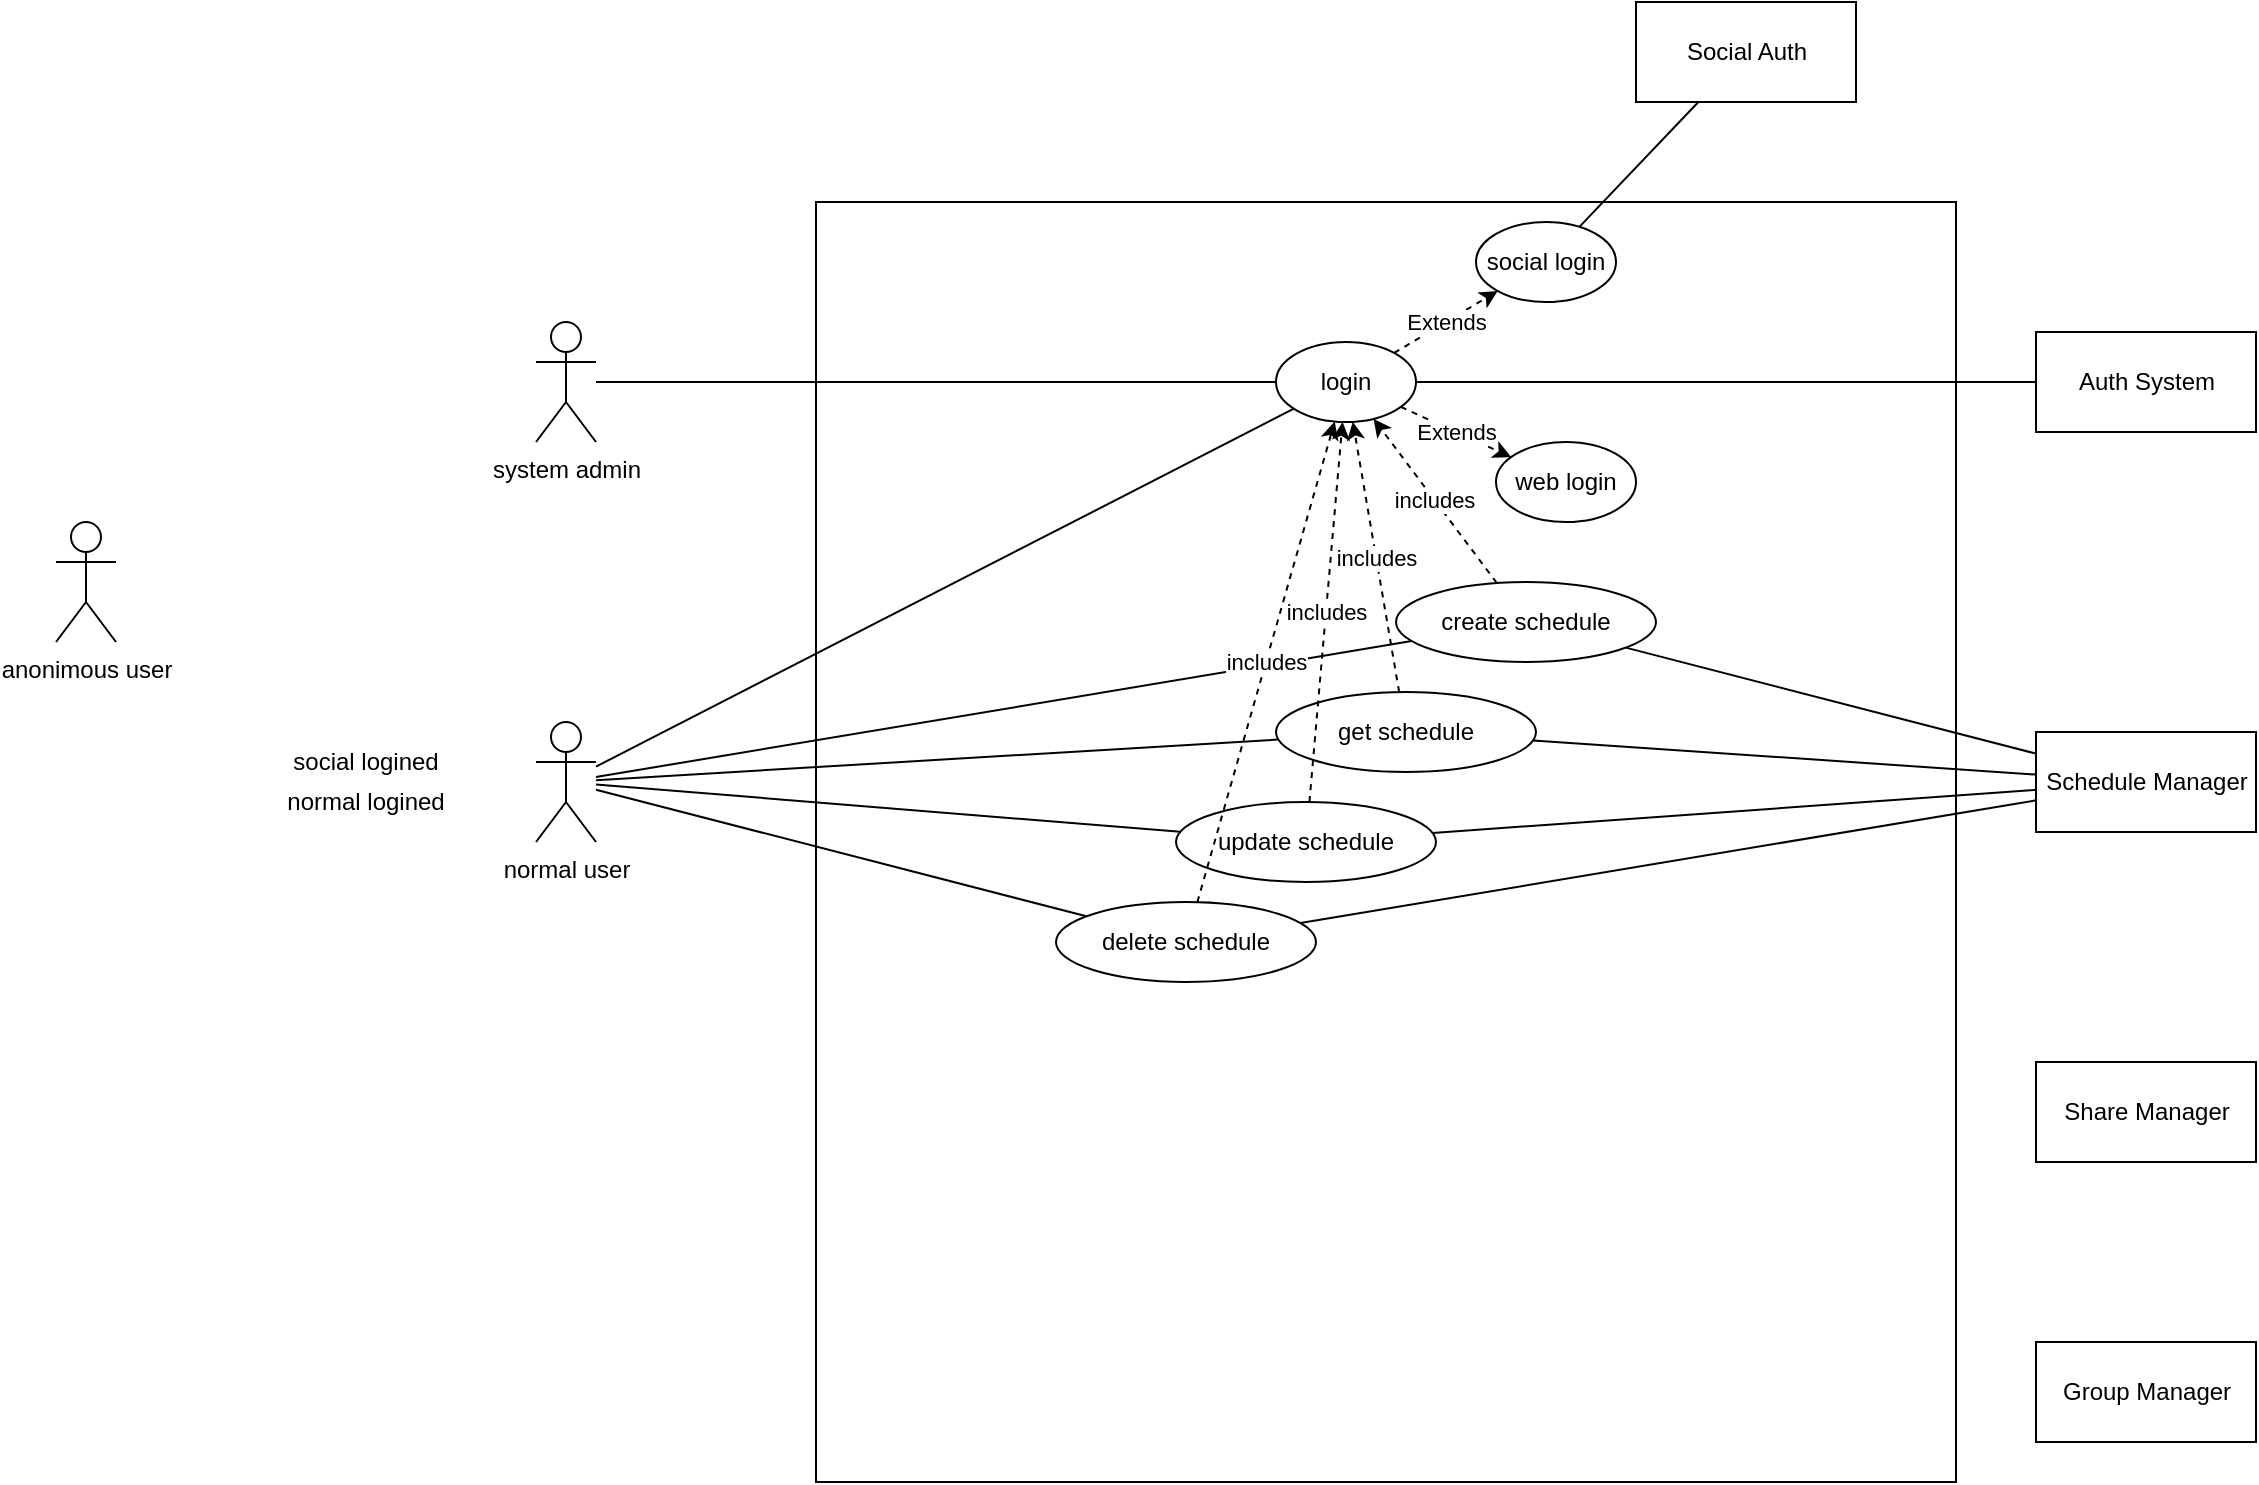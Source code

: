 <mxfile version="14.4.2" type="device" pages="4"><diagram id="R2lEEEUBdFMjLlhIrx00" name="Page-1"><mxGraphModel dx="3122" dy="1894" grid="1" gridSize="10" guides="1" tooltips="1" connect="1" arrows="1" fold="1" page="1" pageScale="1" pageWidth="850" pageHeight="1100" math="0" shadow="0" extFonts="Permanent Marker^https://fonts.googleapis.com/css?family=Permanent+Marker"><root><mxCell id="0"/><mxCell id="1" parent="0"/><mxCell id="bIqMfm3WY4yHVAWmSoqv-2" value="normal user" style="shape=umlActor;verticalLabelPosition=bottom;verticalAlign=top;html=1;outlineConnect=0;" parent="1" vertex="1"><mxGeometry x="-1030" y="220" width="30" height="60" as="geometry"/></mxCell><mxCell id="bIqMfm3WY4yHVAWmSoqv-17" value="anonimous user" style="shape=umlActor;verticalLabelPosition=bottom;verticalAlign=top;html=1;outlineConnect=0;" parent="1" vertex="1"><mxGeometry x="-1270" y="120" width="30" height="60" as="geometry"/></mxCell><mxCell id="bIqMfm3WY4yHVAWmSoqv-20" value="social logined" style="text;html=1;strokeColor=none;fillColor=none;align=center;verticalAlign=middle;whiteSpace=wrap;rounded=0;" parent="1" vertex="1"><mxGeometry x="-1170" y="230" width="110" height="20" as="geometry"/></mxCell><mxCell id="bIqMfm3WY4yHVAWmSoqv-21" value="normal logined" style="text;html=1;strokeColor=none;fillColor=none;align=center;verticalAlign=middle;whiteSpace=wrap;rounded=0;" parent="1" vertex="1"><mxGeometry x="-1170" y="250" width="110" height="20" as="geometry"/></mxCell><mxCell id="bIqMfm3WY4yHVAWmSoqv-24" value="system admin" style="shape=umlActor;verticalLabelPosition=bottom;verticalAlign=top;html=1;outlineConnect=0;" parent="1" vertex="1"><mxGeometry x="-1030" y="20" width="30" height="60" as="geometry"/></mxCell><mxCell id="bIqMfm3WY4yHVAWmSoqv-25" value="" style="rounded=0;whiteSpace=wrap;html=1;" parent="1" vertex="1"><mxGeometry x="-890" y="-40" width="570" height="640" as="geometry"/></mxCell><mxCell id="bIqMfm3WY4yHVAWmSoqv-26" value="Auth System" style="html=1;" parent="1" vertex="1"><mxGeometry x="-280" y="25" width="110" height="50" as="geometry"/></mxCell><mxCell id="bIqMfm3WY4yHVAWmSoqv-27" value="Schedule Manager" style="html=1;" parent="1" vertex="1"><mxGeometry x="-280" y="225" width="110" height="50" as="geometry"/></mxCell><mxCell id="bIqMfm3WY4yHVAWmSoqv-28" value="Share Manager" style="html=1;" parent="1" vertex="1"><mxGeometry x="-280" y="390" width="110" height="50" as="geometry"/></mxCell><mxCell id="bIqMfm3WY4yHVAWmSoqv-29" value="Group Manager" style="html=1;" parent="1" vertex="1"><mxGeometry x="-280" y="530" width="110" height="50" as="geometry"/></mxCell><mxCell id="bIqMfm3WY4yHVAWmSoqv-31" value="login" style="ellipse;whiteSpace=wrap;html=1;" parent="1" vertex="1"><mxGeometry x="-660" y="30" width="70" height="40" as="geometry"/></mxCell><mxCell id="bIqMfm3WY4yHVAWmSoqv-32" value="social login" style="ellipse;whiteSpace=wrap;html=1;" parent="1" vertex="1"><mxGeometry x="-560" y="-30" width="70" height="40" as="geometry"/></mxCell><mxCell id="bIqMfm3WY4yHVAWmSoqv-33" value="web login" style="ellipse;whiteSpace=wrap;html=1;" parent="1" vertex="1"><mxGeometry x="-550" y="80" width="70" height="40" as="geometry"/></mxCell><mxCell id="bIqMfm3WY4yHVAWmSoqv-34" value="Extends" style="endArrow=classic;endFill=1;html=1;dashed=1;" parent="1" source="bIqMfm3WY4yHVAWmSoqv-31" target="bIqMfm3WY4yHVAWmSoqv-32" edge="1"><mxGeometry width="160" relative="1" as="geometry"><mxPoint x="-540" y="230" as="sourcePoint"/><mxPoint x="-380" y="230" as="targetPoint"/></mxGeometry></mxCell><mxCell id="bIqMfm3WY4yHVAWmSoqv-35" value="Extends" style="endArrow=classic;endFill=1;html=1;dashed=1;" parent="1" source="bIqMfm3WY4yHVAWmSoqv-31" target="bIqMfm3WY4yHVAWmSoqv-33" edge="1"><mxGeometry width="160" relative="1" as="geometry"><mxPoint x="-625.618" y="49.057" as="sourcePoint"/><mxPoint x="-654.41" y="100.938" as="targetPoint"/></mxGeometry></mxCell><mxCell id="bIqMfm3WY4yHVAWmSoqv-39" value="" style="endArrow=none;html=1;" parent="1" source="bIqMfm3WY4yHVAWmSoqv-31" target="bIqMfm3WY4yHVAWmSoqv-26" edge="1"><mxGeometry width="50" height="50" relative="1" as="geometry"><mxPoint x="-540" y="300" as="sourcePoint"/><mxPoint x="-490" y="250" as="targetPoint"/></mxGeometry></mxCell><mxCell id="bIqMfm3WY4yHVAWmSoqv-40" value="" style="endArrow=none;html=1;" parent="1" source="bIqMfm3WY4yHVAWmSoqv-2" target="bIqMfm3WY4yHVAWmSoqv-31" edge="1"><mxGeometry width="50" height="50" relative="1" as="geometry"><mxPoint x="-630.443" y="83.171" as="sourcePoint"/><mxPoint x="-240" y="119.844" as="targetPoint"/></mxGeometry></mxCell><mxCell id="bIqMfm3WY4yHVAWmSoqv-41" value="" style="endArrow=none;html=1;" parent="1" source="bIqMfm3WY4yHVAWmSoqv-24" target="bIqMfm3WY4yHVAWmSoqv-31" edge="1"><mxGeometry width="50" height="50" relative="1" as="geometry"><mxPoint x="-990" y="252.059" as="sourcePoint"/><mxPoint x="-690.675" y="93.592" as="targetPoint"/></mxGeometry></mxCell><mxCell id="bIqMfm3WY4yHVAWmSoqv-43" value="Social Auth" style="html=1;" parent="1" vertex="1"><mxGeometry x="-480" y="-140" width="110" height="50" as="geometry"/></mxCell><mxCell id="bIqMfm3WY4yHVAWmSoqv-44" value="" style="endArrow=none;html=1;" parent="1" source="bIqMfm3WY4yHVAWmSoqv-32" target="bIqMfm3WY4yHVAWmSoqv-43" edge="1"><mxGeometry width="50" height="50" relative="1" as="geometry"><mxPoint x="-580" y="30" as="sourcePoint"/><mxPoint x="-260" y="30" as="targetPoint"/></mxGeometry></mxCell><mxCell id="bIqMfm3WY4yHVAWmSoqv-45" value="create schedule" style="ellipse;whiteSpace=wrap;html=1;" parent="1" vertex="1"><mxGeometry x="-600" y="150" width="130" height="40" as="geometry"/></mxCell><mxCell id="bIqMfm3WY4yHVAWmSoqv-46" value="update schedule" style="ellipse;whiteSpace=wrap;html=1;" parent="1" vertex="1"><mxGeometry x="-710" y="260" width="130" height="40" as="geometry"/></mxCell><mxCell id="bIqMfm3WY4yHVAWmSoqv-47" value="get schedule" style="ellipse;whiteSpace=wrap;html=1;" parent="1" vertex="1"><mxGeometry x="-660" y="205" width="130" height="40" as="geometry"/></mxCell><mxCell id="bIqMfm3WY4yHVAWmSoqv-48" value="delete schedule" style="ellipse;whiteSpace=wrap;html=1;" parent="1" vertex="1"><mxGeometry x="-770" y="310" width="130" height="40" as="geometry"/></mxCell><mxCell id="bIqMfm3WY4yHVAWmSoqv-51" value="" style="endArrow=none;html=1;" parent="1" source="bIqMfm3WY4yHVAWmSoqv-45" target="bIqMfm3WY4yHVAWmSoqv-27" edge="1"><mxGeometry width="50" height="50" relative="1" as="geometry"><mxPoint x="-560.003" y="163.534" as="sourcePoint"/><mxPoint x="-239.74" y="140.004" as="targetPoint"/></mxGeometry></mxCell><mxCell id="bIqMfm3WY4yHVAWmSoqv-52" value="" style="endArrow=none;html=1;" parent="1" source="bIqMfm3WY4yHVAWmSoqv-47" target="bIqMfm3WY4yHVAWmSoqv-27" edge="1"><mxGeometry width="50" height="50" relative="1" as="geometry"><mxPoint x="-540.431" y="212.3" as="sourcePoint"/><mxPoint x="-240" y="223.036" as="targetPoint"/></mxGeometry></mxCell><mxCell id="bIqMfm3WY4yHVAWmSoqv-53" value="" style="endArrow=none;html=1;" parent="1" source="bIqMfm3WY4yHVAWmSoqv-46" target="bIqMfm3WY4yHVAWmSoqv-27" edge="1"><mxGeometry width="50" height="50" relative="1" as="geometry"><mxPoint x="-530.431" y="222.3" as="sourcePoint"/><mxPoint x="-230" y="233.036" as="targetPoint"/></mxGeometry></mxCell><mxCell id="bIqMfm3WY4yHVAWmSoqv-54" value="" style="endArrow=none;html=1;" parent="1" source="bIqMfm3WY4yHVAWmSoqv-48" target="bIqMfm3WY4yHVAWmSoqv-27" edge="1"><mxGeometry width="50" height="50" relative="1" as="geometry"><mxPoint x="-520.431" y="232.3" as="sourcePoint"/><mxPoint x="-220" y="243.036" as="targetPoint"/></mxGeometry></mxCell><mxCell id="bIqMfm3WY4yHVAWmSoqv-56" value="" style="endArrow=none;html=1;" parent="1" source="bIqMfm3WY4yHVAWmSoqv-2" target="bIqMfm3WY4yHVAWmSoqv-45" edge="1"><mxGeometry width="50" height="50" relative="1" as="geometry"><mxPoint x="-889.998" y="249.996" as="sourcePoint"/><mxPoint x="-595.48" y="285.963" as="targetPoint"/></mxGeometry></mxCell><mxCell id="bIqMfm3WY4yHVAWmSoqv-57" value="" style="endArrow=none;html=1;" parent="1" source="bIqMfm3WY4yHVAWmSoqv-2" target="bIqMfm3WY4yHVAWmSoqv-47" edge="1"><mxGeometry width="50" height="50" relative="1" as="geometry"><mxPoint x="-990" y="256.731" as="sourcePoint"/><mxPoint x="-668.042" y="186.56" as="targetPoint"/></mxGeometry></mxCell><mxCell id="bIqMfm3WY4yHVAWmSoqv-58" value="" style="endArrow=none;html=1;" parent="1" source="bIqMfm3WY4yHVAWmSoqv-2" target="bIqMfm3WY4yHVAWmSoqv-46" edge="1"><mxGeometry width="50" height="50" relative="1" as="geometry"><mxPoint x="-1040" y="260" as="sourcePoint"/><mxPoint x="-658.042" y="196.56" as="targetPoint"/></mxGeometry></mxCell><mxCell id="bIqMfm3WY4yHVAWmSoqv-59" value="" style="endArrow=none;html=1;" parent="1" source="bIqMfm3WY4yHVAWmSoqv-2" target="bIqMfm3WY4yHVAWmSoqv-48" edge="1"><mxGeometry width="50" height="50" relative="1" as="geometry"><mxPoint x="-970" y="276.731" as="sourcePoint"/><mxPoint x="-648.042" y="206.56" as="targetPoint"/></mxGeometry></mxCell><mxCell id="bIqMfm3WY4yHVAWmSoqv-60" value="includes" style="endArrow=classic;endFill=1;html=1;dashed=1;" parent="1" source="bIqMfm3WY4yHVAWmSoqv-45" target="bIqMfm3WY4yHVAWmSoqv-31" edge="1"><mxGeometry width="160" relative="1" as="geometry"><mxPoint x="-587.531" y="72.394" as="sourcePoint"/><mxPoint x="-532.391" y="97.55" as="targetPoint"/></mxGeometry></mxCell><mxCell id="bIqMfm3WY4yHVAWmSoqv-61" value="includes" style="endArrow=classic;endFill=1;html=1;dashed=1;" parent="1" source="bIqMfm3WY4yHVAWmSoqv-47" target="bIqMfm3WY4yHVAWmSoqv-31" edge="1"><mxGeometry width="160" relative="1" as="geometry"><mxPoint x="-615" y="155" as="sourcePoint"/><mxPoint x="-615" y="80" as="targetPoint"/></mxGeometry></mxCell><mxCell id="bIqMfm3WY4yHVAWmSoqv-62" value="includes" style="endArrow=classic;endFill=1;html=1;dashed=1;" parent="1" source="bIqMfm3WY4yHVAWmSoqv-46" target="bIqMfm3WY4yHVAWmSoqv-31" edge="1"><mxGeometry width="160" relative="1" as="geometry"><mxPoint x="-606.067" y="210.003" as="sourcePoint"/><mxPoint x="-613.824" y="79.989" as="targetPoint"/></mxGeometry></mxCell><mxCell id="bIqMfm3WY4yHVAWmSoqv-63" value="includes" style="endArrow=classic;endFill=1;html=1;dashed=1;" parent="1" source="bIqMfm3WY4yHVAWmSoqv-48" target="bIqMfm3WY4yHVAWmSoqv-31" edge="1"><mxGeometry width="160" relative="1" as="geometry"><mxPoint x="-596.067" y="220.003" as="sourcePoint"/><mxPoint x="-603.824" y="89.989" as="targetPoint"/></mxGeometry></mxCell></root></mxGraphModel></diagram><diagram id="eOd1aVs3D-_vc6ZOfaRE" name="Page-2"><mxGraphModel dx="1422" dy="794" grid="1" gridSize="10" guides="1" tooltips="1" connect="1" arrows="1" fold="1" page="1" pageScale="1" pageWidth="827" pageHeight="1169" math="0" shadow="0"><root><mxCell id="XYneWfm2uYhLyFPJpGil-0"/><mxCell id="XYneWfm2uYhLyFPJpGil-1" parent="XYneWfm2uYhLyFPJpGil-0"/><mxCell id="XYneWfm2uYhLyFPJpGil-31" value="Users" style="shape=table;startSize=30;container=1;collapsible=1;childLayout=tableLayout;fixedRows=1;rowLines=0;fontStyle=1;align=center;resizeLast=1;" parent="XYneWfm2uYhLyFPJpGil-1" vertex="1"><mxGeometry x="90" y="520" width="250" height="380" as="geometry"/></mxCell><mxCell id="XYneWfm2uYhLyFPJpGil-32" value="" style="shape=partialRectangle;collapsible=0;dropTarget=0;pointerEvents=0;fillColor=none;points=[[0,0.5],[1,0.5]];portConstraint=eastwest;top=0;left=0;right=0;bottom=1;" parent="XYneWfm2uYhLyFPJpGil-31" vertex="1"><mxGeometry y="30" width="250" height="30" as="geometry"/></mxCell><mxCell id="XYneWfm2uYhLyFPJpGil-33" value="PK" style="shape=partialRectangle;overflow=hidden;connectable=0;fillColor=none;top=0;left=0;bottom=0;right=0;fontStyle=1;" parent="XYneWfm2uYhLyFPJpGil-32" vertex="1"><mxGeometry width="30" height="30" as="geometry"/></mxCell><mxCell id="XYneWfm2uYhLyFPJpGil-34" value="uid int NOT NULL " style="shape=partialRectangle;overflow=hidden;connectable=0;fillColor=none;top=0;left=0;bottom=0;right=0;align=left;spacingLeft=6;fontStyle=5;" parent="XYneWfm2uYhLyFPJpGil-32" vertex="1"><mxGeometry x="30" width="220" height="30" as="geometry"/></mxCell><mxCell id="XYneWfm2uYhLyFPJpGil-35" value="" style="shape=partialRectangle;collapsible=0;dropTarget=0;pointerEvents=0;fillColor=none;points=[[0,0.5],[1,0.5]];portConstraint=eastwest;top=0;left=0;right=0;bottom=0;" parent="XYneWfm2uYhLyFPJpGil-31" vertex="1"><mxGeometry y="60" width="250" height="30" as="geometry"/></mxCell><mxCell id="XYneWfm2uYhLyFPJpGil-36" value="" style="shape=partialRectangle;overflow=hidden;connectable=0;fillColor=none;top=0;left=0;bottom=0;right=0;" parent="XYneWfm2uYhLyFPJpGil-35" vertex="1"><mxGeometry width="30" height="30" as="geometry"/></mxCell><mxCell id="XYneWfm2uYhLyFPJpGil-37" value="nick_name char(50) NOT NULL" style="shape=partialRectangle;overflow=hidden;connectable=0;fillColor=none;top=0;left=0;bottom=0;right=0;align=left;spacingLeft=6;" parent="XYneWfm2uYhLyFPJpGil-35" vertex="1"><mxGeometry x="30" width="220" height="30" as="geometry"/></mxCell><mxCell id="XYneWfm2uYhLyFPJpGil-38" value="email char(50)" style="shape=partialRectangle;overflow=hidden;connectable=0;fillColor=none;top=0;left=0;bottom=0;right=0;align=left;spacingLeft=6;" parent="XYneWfm2uYhLyFPJpGil-1" vertex="1"><mxGeometry x="120" y="610" width="220" height="30" as="geometry"/></mxCell><mxCell id="XYneWfm2uYhLyFPJpGil-39" value="social_uid char(50)" style="shape=partialRectangle;overflow=hidden;connectable=0;fillColor=none;top=0;left=0;bottom=0;right=0;align=left;spacingLeft=6;" parent="XYneWfm2uYhLyFPJpGil-1" vertex="1"><mxGeometry x="120" y="640" width="220" height="30" as="geometry"/></mxCell><mxCell id="XYneWfm2uYhLyFPJpGil-40" value="social_auth_type char(50) NOT NULL" style="shape=partialRectangle;overflow=hidden;connectable=0;fillColor=none;top=0;left=0;bottom=0;right=0;align=left;spacingLeft=6;" parent="XYneWfm2uYhLyFPJpGil-1" vertex="1"><mxGeometry x="120" y="670" width="220" height="30" as="geometry"/></mxCell><mxCell id="XYneWfm2uYhLyFPJpGil-41" value="password char(50)" style="shape=partialRectangle;overflow=hidden;connectable=0;fillColor=none;top=0;left=0;bottom=0;right=0;align=left;spacingLeft=6;" parent="XYneWfm2uYhLyFPJpGil-1" vertex="1"><mxGeometry x="120" y="700" width="220" height="30" as="geometry"/></mxCell><mxCell id="vhYcaPX5GMu0fXzGXKHa-0" value="Roles" style="shape=table;startSize=30;container=1;collapsible=1;childLayout=tableLayout;fixedRows=1;rowLines=0;fontStyle=1;align=center;resizeLast=1;" parent="XYneWfm2uYhLyFPJpGil-1" vertex="1"><mxGeometry x="460" y="550" width="250" height="90" as="geometry"/></mxCell><mxCell id="vhYcaPX5GMu0fXzGXKHa-1" value="" style="shape=partialRectangle;collapsible=0;dropTarget=0;pointerEvents=0;fillColor=none;points=[[0,0.5],[1,0.5]];portConstraint=eastwest;top=0;left=0;right=0;bottom=1;" parent="vhYcaPX5GMu0fXzGXKHa-0" vertex="1"><mxGeometry y="30" width="250" height="30" as="geometry"/></mxCell><mxCell id="vhYcaPX5GMu0fXzGXKHa-2" value="PK" style="shape=partialRectangle;overflow=hidden;connectable=0;fillColor=none;top=0;left=0;bottom=0;right=0;fontStyle=1;" parent="vhYcaPX5GMu0fXzGXKHa-1" vertex="1"><mxGeometry width="30" height="30" as="geometry"/></mxCell><mxCell id="vhYcaPX5GMu0fXzGXKHa-3" value="rid int NOT NULL " style="shape=partialRectangle;overflow=hidden;connectable=0;fillColor=none;top=0;left=0;bottom=0;right=0;align=left;spacingLeft=6;fontStyle=5;" parent="vhYcaPX5GMu0fXzGXKHa-1" vertex="1"><mxGeometry x="30" width="220" height="30" as="geometry"/></mxCell><mxCell id="vhYcaPX5GMu0fXzGXKHa-4" value="" style="shape=partialRectangle;collapsible=0;dropTarget=0;pointerEvents=0;fillColor=none;points=[[0,0.5],[1,0.5]];portConstraint=eastwest;top=0;left=0;right=0;bottom=0;" parent="vhYcaPX5GMu0fXzGXKHa-0" vertex="1"><mxGeometry y="60" width="250" height="30" as="geometry"/></mxCell><mxCell id="vhYcaPX5GMu0fXzGXKHa-5" value="" style="shape=partialRectangle;overflow=hidden;connectable=0;fillColor=none;top=0;left=0;bottom=0;right=0;" parent="vhYcaPX5GMu0fXzGXKHa-4" vertex="1"><mxGeometry width="30" height="30" as="geometry"/></mxCell><mxCell id="vhYcaPX5GMu0fXzGXKHa-6" value="role_name char(50) NOT NULL" style="shape=partialRectangle;overflow=hidden;connectable=0;fillColor=none;top=0;left=0;bottom=0;right=0;align=left;spacingLeft=6;" parent="vhYcaPX5GMu0fXzGXKHa-4" vertex="1"><mxGeometry x="30" width="220" height="30" as="geometry"/></mxCell><mxCell id="vhYcaPX5GMu0fXzGXKHa-7" value="role int NOT NULL" style="shape=partialRectangle;overflow=hidden;connectable=0;fillColor=none;top=0;left=0;bottom=0;right=0;align=left;spacingLeft=6;" parent="XYneWfm2uYhLyFPJpGil-1" vertex="1"><mxGeometry x="120" y="730" width="220" height="30" as="geometry"/></mxCell><mxCell id="vhYcaPX5GMu0fXzGXKHa-8" value="FK" style="shape=partialRectangle;overflow=hidden;connectable=0;fillColor=none;top=0;left=0;bottom=0;right=0;fontStyle=1;" parent="XYneWfm2uYhLyFPJpGil-1" vertex="1"><mxGeometry x="90" y="730" width="30" height="30" as="geometry"/></mxCell><mxCell id="qlTADHpoln-DKGAIrj_i-0" value="" style="edgeStyle=entityRelationEdgeStyle;fontSize=12;html=1;endArrow=ERmandOne;startArrow=ERmandOne;" parent="XYneWfm2uYhLyFPJpGil-1" target="vhYcaPX5GMu0fXzGXKHa-1" edge="1"><mxGeometry width="100" height="100" relative="1" as="geometry"><mxPoint x="340" y="740" as="sourcePoint"/><mxPoint x="460" y="540" as="targetPoint"/></mxGeometry></mxCell><mxCell id="vXQ-2FzRdyBp0L1mf3Ah-0" value="....." style="shape=table;startSize=30;container=1;collapsible=1;childLayout=tableLayout;fixedRows=1;rowLines=0;fontStyle=1;align=center;resizeLast=1;" parent="XYneWfm2uYhLyFPJpGil-1" vertex="1"><mxGeometry x="440" y="755" width="310" height="150" as="geometry"/></mxCell><mxCell id="vXQ-2FzRdyBp0L1mf3Ah-1" value="" style="shape=partialRectangle;collapsible=0;dropTarget=0;pointerEvents=0;fillColor=none;points=[[0,0.5],[1,0.5]];portConstraint=eastwest;top=0;left=0;right=0;bottom=1;" parent="vXQ-2FzRdyBp0L1mf3Ah-0" vertex="1"><mxGeometry y="30" width="310" height="30" as="geometry"/></mxCell><mxCell id="vXQ-2FzRdyBp0L1mf3Ah-2" value="PK, FK" style="shape=partialRectangle;overflow=hidden;connectable=0;fillColor=none;top=0;left=0;bottom=0;right=0;fontStyle=1;" parent="vXQ-2FzRdyBp0L1mf3Ah-1" vertex="1"><mxGeometry width="80" height="30" as="geometry"/></mxCell><mxCell id="vXQ-2FzRdyBp0L1mf3Ah-3" value="uid int NOT NULL " style="shape=partialRectangle;overflow=hidden;connectable=0;fillColor=none;top=0;left=0;bottom=0;right=0;align=left;spacingLeft=6;fontStyle=5;" parent="vXQ-2FzRdyBp0L1mf3Ah-1" vertex="1"><mxGeometry x="80" width="230" height="30" as="geometry"/></mxCell><mxCell id="vXQ-2FzRdyBp0L1mf3Ah-8" value="" style="shape=partialRectangle;collapsible=0;dropTarget=0;pointerEvents=0;fillColor=none;points=[[0,0.5],[1,0.5]];portConstraint=eastwest;top=0;left=0;right=0;bottom=1;" parent="vXQ-2FzRdyBp0L1mf3Ah-0" vertex="1"><mxGeometry y="60" width="310" height="30" as="geometry"/></mxCell><mxCell id="vXQ-2FzRdyBp0L1mf3Ah-9" value="PK, FK" style="shape=partialRectangle;overflow=hidden;connectable=0;fillColor=none;top=0;left=0;bottom=0;right=0;fontStyle=1;" parent="vXQ-2FzRdyBp0L1mf3Ah-8" vertex="1"><mxGeometry width="80" height="30" as="geometry"/></mxCell><mxCell id="vXQ-2FzRdyBp0L1mf3Ah-10" value="gid int NOT NULL " style="shape=partialRectangle;overflow=hidden;connectable=0;fillColor=none;top=0;left=0;bottom=0;right=0;align=left;spacingLeft=6;fontStyle=5;" parent="vXQ-2FzRdyBp0L1mf3Ah-8" vertex="1"><mxGeometry x="80" width="230" height="30" as="geometry"/></mxCell><mxCell id="vXQ-2FzRdyBp0L1mf3Ah-20" value="" style="shape=partialRectangle;collapsible=0;dropTarget=0;pointerEvents=0;fillColor=none;points=[[0,0.5],[1,0.5]];portConstraint=eastwest;top=0;left=0;right=0;bottom=1;" parent="vXQ-2FzRdyBp0L1mf3Ah-0" vertex="1"><mxGeometry y="90" width="310" height="30" as="geometry"/></mxCell><mxCell id="vXQ-2FzRdyBp0L1mf3Ah-21" value="PK, FK" style="shape=partialRectangle;overflow=hidden;connectable=0;fillColor=none;top=0;left=0;bottom=0;right=0;fontStyle=1;" parent="vXQ-2FzRdyBp0L1mf3Ah-20" vertex="1"><mxGeometry width="80" height="30" as="geometry"/></mxCell><mxCell id="vXQ-2FzRdyBp0L1mf3Ah-22" value="sid int NOT NULL " style="shape=partialRectangle;overflow=hidden;connectable=0;fillColor=none;top=0;left=0;bottom=0;right=0;align=left;spacingLeft=6;fontStyle=5;" parent="vXQ-2FzRdyBp0L1mf3Ah-20" vertex="1"><mxGeometry x="80" width="230" height="30" as="geometry"/></mxCell><mxCell id="vXQ-2FzRdyBp0L1mf3Ah-4" value="" style="shape=partialRectangle;collapsible=0;dropTarget=0;pointerEvents=0;fillColor=none;points=[[0,0.5],[1,0.5]];portConstraint=eastwest;top=0;left=0;right=0;bottom=0;" parent="vXQ-2FzRdyBp0L1mf3Ah-0" vertex="1"><mxGeometry y="120" width="310" height="30" as="geometry"/></mxCell><mxCell id="vXQ-2FzRdyBp0L1mf3Ah-5" value="" style="shape=partialRectangle;overflow=hidden;connectable=0;fillColor=none;top=0;left=0;bottom=0;right=0;" parent="vXQ-2FzRdyBp0L1mf3Ah-4" vertex="1"><mxGeometry width="80" height="30" as="geometry"/></mxCell><mxCell id="vXQ-2FzRdyBp0L1mf3Ah-6" value="" style="shape=partialRectangle;overflow=hidden;connectable=0;fillColor=none;top=0;left=0;bottom=0;right=0;align=left;spacingLeft=6;" parent="vXQ-2FzRdyBp0L1mf3Ah-4" vertex="1"><mxGeometry x="80" width="230" height="30" as="geometry"/></mxCell><mxCell id="vXQ-2FzRdyBp0L1mf3Ah-24" value="" style="edgeStyle=entityRelationEdgeStyle;fontSize=12;html=1;endArrow=ERzeroToMany;startArrow=ERmandOne;entryX=0;entryY=0.5;entryDx=0;entryDy=0;" parent="XYneWfm2uYhLyFPJpGil-1" target="vXQ-2FzRdyBp0L1mf3Ah-8" edge="1"><mxGeometry width="100" height="100" relative="1" as="geometry"><mxPoint x="340" y="740" as="sourcePoint"/><mxPoint x="710" y="560" as="targetPoint"/></mxGeometry></mxCell><mxCell id="vXQ-2FzRdyBp0L1mf3Ah-25" value="" style="edgeStyle=entityRelationEdgeStyle;fontSize=12;html=1;endArrow=ERmandOne;startArrow=ERmandOne;" parent="XYneWfm2uYhLyFPJpGil-1" source="vXQ-2FzRdyBp0L1mf3Ah-0" target="vXQ-2FzRdyBp0L1mf3Ah-41" edge="1"><mxGeometry width="100" height="100" relative="1" as="geometry"><mxPoint x="610" y="660" as="sourcePoint"/><mxPoint x="820" y="760" as="targetPoint"/></mxGeometry></mxCell><mxCell id="vXQ-2FzRdyBp0L1mf3Ah-26" value="" style="edgeStyle=entityRelationEdgeStyle;fontSize=12;html=1;endArrow=ERmandOne;startArrow=ERmandOne;" parent="XYneWfm2uYhLyFPJpGil-1" source="vXQ-2FzRdyBp0L1mf3Ah-41" target="NDskCd2-wE7ZFIxWn0Ic-13" edge="1"><mxGeometry width="100" height="100" relative="1" as="geometry"><mxPoint x="1070" y="760" as="sourcePoint"/><mxPoint x="1180" y="770" as="targetPoint"/></mxGeometry></mxCell><mxCell id="vXQ-2FzRdyBp0L1mf3Ah-27" value="Events" style="shape=table;startSize=30;container=1;collapsible=1;childLayout=tableLayout;fixedRows=1;rowLines=0;fontStyle=1;align=center;resizeLast=1;" parent="XYneWfm2uYhLyFPJpGil-1" vertex="1"><mxGeometry x="1540" y="920" width="250" height="190" as="geometry"/></mxCell><mxCell id="vXQ-2FzRdyBp0L1mf3Ah-28" value="" style="shape=partialRectangle;collapsible=0;dropTarget=0;pointerEvents=0;fillColor=none;top=0;left=0;bottom=1;right=0;points=[[0,0.5],[1,0.5]];portConstraint=eastwest;" parent="vXQ-2FzRdyBp0L1mf3Ah-27" vertex="1"><mxGeometry y="30" width="250" height="30" as="geometry"/></mxCell><mxCell id="vXQ-2FzRdyBp0L1mf3Ah-29" value="PK" style="shape=partialRectangle;connectable=0;fillColor=none;top=0;left=0;bottom=0;right=0;fontStyle=1;overflow=hidden;" parent="vXQ-2FzRdyBp0L1mf3Ah-28" vertex="1"><mxGeometry width="30" height="30" as="geometry"/></mxCell><mxCell id="vXQ-2FzRdyBp0L1mf3Ah-30" value="eid int NOT NULL" style="shape=partialRectangle;connectable=0;fillColor=none;top=0;left=0;bottom=0;right=0;align=left;spacingLeft=6;fontStyle=5;overflow=hidden;" parent="vXQ-2FzRdyBp0L1mf3Ah-28" vertex="1"><mxGeometry x="30" width="220" height="30" as="geometry"/></mxCell><mxCell id="vXQ-2FzRdyBp0L1mf3Ah-31" value="" style="shape=partialRectangle;collapsible=0;dropTarget=0;pointerEvents=0;fillColor=none;top=0;left=0;bottom=0;right=0;points=[[0,0.5],[1,0.5]];portConstraint=eastwest;" parent="vXQ-2FzRdyBp0L1mf3Ah-27" vertex="1"><mxGeometry y="60" width="250" height="30" as="geometry"/></mxCell><mxCell id="vXQ-2FzRdyBp0L1mf3Ah-32" value="FK" style="shape=partialRectangle;connectable=0;fillColor=none;top=0;left=0;bottom=0;right=0;editable=1;overflow=hidden;" parent="vXQ-2FzRdyBp0L1mf3Ah-31" vertex="1"><mxGeometry width="30" height="30" as="geometry"/></mxCell><mxCell id="vXQ-2FzRdyBp0L1mf3Ah-33" value="sid int NOT NULL" style="shape=partialRectangle;connectable=0;fillColor=none;top=0;left=0;bottom=0;right=0;align=left;spacingLeft=6;overflow=hidden;" parent="vXQ-2FzRdyBp0L1mf3Ah-31" vertex="1"><mxGeometry x="30" width="220" height="30" as="geometry"/></mxCell><mxCell id="vXQ-2FzRdyBp0L1mf3Ah-34" value="" style="shape=partialRectangle;collapsible=0;dropTarget=0;pointerEvents=0;fillColor=none;top=0;left=0;bottom=0;right=0;points=[[0,0.5],[1,0.5]];portConstraint=eastwest;" parent="vXQ-2FzRdyBp0L1mf3Ah-27" vertex="1"><mxGeometry y="90" width="250" height="30" as="geometry"/></mxCell><mxCell id="vXQ-2FzRdyBp0L1mf3Ah-35" value="" style="shape=partialRectangle;connectable=0;fillColor=none;top=0;left=0;bottom=0;right=0;editable=1;overflow=hidden;" parent="vXQ-2FzRdyBp0L1mf3Ah-34" vertex="1"><mxGeometry width="30" height="30" as="geometry"/></mxCell><mxCell id="vXQ-2FzRdyBp0L1mf3Ah-36" value="start_date date NOT NULL" style="shape=partialRectangle;connectable=0;fillColor=none;top=0;left=0;bottom=0;right=0;align=left;spacingLeft=6;overflow=hidden;" parent="vXQ-2FzRdyBp0L1mf3Ah-34" vertex="1"><mxGeometry x="30" width="220" height="30" as="geometry"/></mxCell><mxCell id="vXQ-2FzRdyBp0L1mf3Ah-37" value="" style="shape=partialRectangle;collapsible=0;dropTarget=0;pointerEvents=0;fillColor=none;top=0;left=0;bottom=0;right=0;points=[[0,0.5],[1,0.5]];portConstraint=eastwest;" parent="vXQ-2FzRdyBp0L1mf3Ah-27" vertex="1"><mxGeometry y="120" width="250" height="30" as="geometry"/></mxCell><mxCell id="vXQ-2FzRdyBp0L1mf3Ah-38" value="" style="shape=partialRectangle;connectable=0;fillColor=none;top=0;left=0;bottom=0;right=0;editable=1;overflow=hidden;" parent="vXQ-2FzRdyBp0L1mf3Ah-37" vertex="1"><mxGeometry width="30" height="30" as="geometry"/></mxCell><mxCell id="vXQ-2FzRdyBp0L1mf3Ah-39" value="end_date date NOT NULL" style="shape=partialRectangle;connectable=0;fillColor=none;top=0;left=0;bottom=0;right=0;align=left;spacingLeft=6;overflow=hidden;" parent="vXQ-2FzRdyBp0L1mf3Ah-37" vertex="1"><mxGeometry x="30" width="220" height="30" as="geometry"/></mxCell><mxCell id="_R_rD9FS8CjqcZgwyBQl-1" value="" style="shape=partialRectangle;collapsible=0;dropTarget=0;pointerEvents=0;fillColor=none;top=0;left=0;bottom=0;right=0;points=[[0,0.5],[1,0.5]];portConstraint=eastwest;" parent="vXQ-2FzRdyBp0L1mf3Ah-27" vertex="1"><mxGeometry y="150" width="250" height="30" as="geometry"/></mxCell><mxCell id="_R_rD9FS8CjqcZgwyBQl-2" value="" style="shape=partialRectangle;connectable=0;fillColor=none;top=0;left=0;bottom=0;right=0;editable=1;overflow=hidden;" parent="_R_rD9FS8CjqcZgwyBQl-1" vertex="1"><mxGeometry width="30" height="30" as="geometry"/></mxCell><mxCell id="_R_rD9FS8CjqcZgwyBQl-3" value="location char(50)" style="shape=partialRectangle;connectable=0;fillColor=none;top=0;left=0;bottom=0;right=0;align=left;spacingLeft=6;overflow=hidden;" parent="_R_rD9FS8CjqcZgwyBQl-1" vertex="1"><mxGeometry x="30" width="220" height="30" as="geometry"/></mxCell><mxCell id="vXQ-2FzRdyBp0L1mf3Ah-41" value="Schedules" style="shape=table;startSize=30;container=1;collapsible=1;childLayout=tableLayout;fixedRows=1;rowLines=0;fontStyle=1;align=center;resizeLast=1;" parent="XYneWfm2uYhLyFPJpGil-1" vertex="1"><mxGeometry x="820" y="660" width="250" height="160" as="geometry"/></mxCell><mxCell id="vXQ-2FzRdyBp0L1mf3Ah-42" value="" style="shape=partialRectangle;collapsible=0;dropTarget=0;pointerEvents=0;fillColor=none;top=0;left=0;bottom=1;right=0;points=[[0,0.5],[1,0.5]];portConstraint=eastwest;" parent="vXQ-2FzRdyBp0L1mf3Ah-41" vertex="1"><mxGeometry y="30" width="250" height="30" as="geometry"/></mxCell><mxCell id="vXQ-2FzRdyBp0L1mf3Ah-43" value="PK" style="shape=partialRectangle;connectable=0;fillColor=none;top=0;left=0;bottom=0;right=0;fontStyle=1;overflow=hidden;" parent="vXQ-2FzRdyBp0L1mf3Ah-42" vertex="1"><mxGeometry width="30" height="30" as="geometry"/></mxCell><mxCell id="vXQ-2FzRdyBp0L1mf3Ah-44" value="sid int NOT NULL" style="shape=partialRectangle;connectable=0;fillColor=none;top=0;left=0;bottom=0;right=0;align=left;spacingLeft=6;fontStyle=5;overflow=hidden;" parent="vXQ-2FzRdyBp0L1mf3Ah-42" vertex="1"><mxGeometry x="30" width="220" height="30" as="geometry"/></mxCell><mxCell id="vXQ-2FzRdyBp0L1mf3Ah-45" value="" style="shape=partialRectangle;collapsible=0;dropTarget=0;pointerEvents=0;fillColor=none;top=0;left=0;bottom=0;right=0;points=[[0,0.5],[1,0.5]];portConstraint=eastwest;" parent="vXQ-2FzRdyBp0L1mf3Ah-41" vertex="1"><mxGeometry y="60" width="250" height="30" as="geometry"/></mxCell><mxCell id="vXQ-2FzRdyBp0L1mf3Ah-46" value="" style="shape=partialRectangle;connectable=0;fillColor=none;top=0;left=0;bottom=0;right=0;editable=1;overflow=hidden;" parent="vXQ-2FzRdyBp0L1mf3Ah-45" vertex="1"><mxGeometry width="30" height="30" as="geometry"/></mxCell><mxCell id="vXQ-2FzRdyBp0L1mf3Ah-47" value="schedule_name char(50) NOT NULL" style="shape=partialRectangle;connectable=0;fillColor=none;top=0;left=0;bottom=0;right=0;align=left;spacingLeft=6;overflow=hidden;" parent="vXQ-2FzRdyBp0L1mf3Ah-45" vertex="1"><mxGeometry x="30" width="220" height="30" as="geometry"/></mxCell><mxCell id="vXQ-2FzRdyBp0L1mf3Ah-48" value="" style="shape=partialRectangle;collapsible=0;dropTarget=0;pointerEvents=0;fillColor=none;top=0;left=0;bottom=0;right=0;points=[[0,0.5],[1,0.5]];portConstraint=eastwest;" parent="vXQ-2FzRdyBp0L1mf3Ah-41" vertex="1"><mxGeometry y="90" width="250" height="30" as="geometry"/></mxCell><mxCell id="vXQ-2FzRdyBp0L1mf3Ah-49" value="FK" style="shape=partialRectangle;connectable=0;fillColor=none;top=0;left=0;bottom=0;right=0;editable=1;overflow=hidden;" parent="vXQ-2FzRdyBp0L1mf3Ah-48" vertex="1"><mxGeometry width="30" height="30" as="geometry"/></mxCell><mxCell id="vXQ-2FzRdyBp0L1mf3Ah-50" value="scid int" style="shape=partialRectangle;connectable=0;fillColor=none;top=0;left=0;bottom=0;right=0;align=left;spacingLeft=6;overflow=hidden;" parent="vXQ-2FzRdyBp0L1mf3Ah-48" vertex="1"><mxGeometry x="30" width="220" height="30" as="geometry"/></mxCell><mxCell id="vXQ-2FzRdyBp0L1mf3Ah-67" value="" style="edgeStyle=entityRelationEdgeStyle;fontSize=12;html=1;endArrow=ERzeroToMany;startArrow=ERmandOne;" parent="XYneWfm2uYhLyFPJpGil-1" source="_R_rD9FS8CjqcZgwyBQl-39" target="vXQ-2FzRdyBp0L1mf3Ah-27" edge="1"><mxGeometry width="100" height="100" relative="1" as="geometry"><mxPoint x="650" y="810" as="sourcePoint"/><mxPoint x="750" y="710" as="targetPoint"/></mxGeometry></mxCell><mxCell id="_R_rD9FS8CjqcZgwyBQl-35" value="" style="shape=partialRectangle;collapsible=0;dropTarget=0;pointerEvents=0;fillColor=none;top=0;left=0;bottom=0;right=0;points=[[0,0.5],[1,0.5]];portConstraint=eastwest;" parent="XYneWfm2uYhLyFPJpGil-1" vertex="1"><mxGeometry x="820" y="780" width="250" height="30" as="geometry"/></mxCell><mxCell id="_R_rD9FS8CjqcZgwyBQl-36" value="FK" style="shape=partialRectangle;connectable=0;fillColor=none;top=0;left=0;bottom=0;right=0;editable=1;overflow=hidden;" parent="_R_rD9FS8CjqcZgwyBQl-35" vertex="1"><mxGeometry width="30" height="30" as="geometry"/></mxCell><mxCell id="_R_rD9FS8CjqcZgwyBQl-37" value="eid int" style="shape=partialRectangle;connectable=0;fillColor=none;top=0;left=0;bottom=0;right=0;align=left;spacingLeft=6;overflow=hidden;" parent="_R_rD9FS8CjqcZgwyBQl-35" vertex="1"><mxGeometry x="30" width="220" height="30" as="geometry"/></mxCell><mxCell id="_R_rD9FS8CjqcZgwyBQl-39" value="....." style="shape=table;startSize=30;container=1;collapsible=1;childLayout=tableLayout;fixedRows=1;rowLines=0;fontStyle=1;align=center;resizeLast=1;" parent="XYneWfm2uYhLyFPJpGil-1" vertex="1"><mxGeometry x="1160" y="800" width="310" height="90" as="geometry"/></mxCell><mxCell id="_R_rD9FS8CjqcZgwyBQl-40" value="" style="shape=partialRectangle;collapsible=0;dropTarget=0;pointerEvents=0;fillColor=none;points=[[0,0.5],[1,0.5]];portConstraint=eastwest;top=0;left=0;right=0;bottom=1;" parent="_R_rD9FS8CjqcZgwyBQl-39" vertex="1"><mxGeometry y="30" width="310" height="30" as="geometry"/></mxCell><mxCell id="_R_rD9FS8CjqcZgwyBQl-41" value="PK, FK" style="shape=partialRectangle;overflow=hidden;connectable=0;fillColor=none;top=0;left=0;bottom=0;right=0;fontStyle=1;" parent="_R_rD9FS8CjqcZgwyBQl-40" vertex="1"><mxGeometry width="80" height="30" as="geometry"/></mxCell><mxCell id="_R_rD9FS8CjqcZgwyBQl-42" value="sid int NOT NULL " style="shape=partialRectangle;overflow=hidden;connectable=0;fillColor=none;top=0;left=0;bottom=0;right=0;align=left;spacingLeft=6;fontStyle=5;" parent="_R_rD9FS8CjqcZgwyBQl-40" vertex="1"><mxGeometry x="80" width="230" height="30" as="geometry"/></mxCell><mxCell id="_R_rD9FS8CjqcZgwyBQl-43" value="" style="shape=partialRectangle;collapsible=0;dropTarget=0;pointerEvents=0;fillColor=none;points=[[0,0.5],[1,0.5]];portConstraint=eastwest;top=0;left=0;right=0;bottom=1;" parent="_R_rD9FS8CjqcZgwyBQl-39" vertex="1"><mxGeometry y="60" width="310" height="30" as="geometry"/></mxCell><mxCell id="_R_rD9FS8CjqcZgwyBQl-44" value="PK, FK" style="shape=partialRectangle;overflow=hidden;connectable=0;fillColor=none;top=0;left=0;bottom=0;right=0;fontStyle=1;" parent="_R_rD9FS8CjqcZgwyBQl-43" vertex="1"><mxGeometry width="80" height="30" as="geometry"/></mxCell><mxCell id="_R_rD9FS8CjqcZgwyBQl-45" value="eid int NOT NULL " style="shape=partialRectangle;overflow=hidden;connectable=0;fillColor=none;top=0;left=0;bottom=0;right=0;align=left;spacingLeft=6;fontStyle=5;" parent="_R_rD9FS8CjqcZgwyBQl-43" vertex="1"><mxGeometry x="80" width="230" height="30" as="geometry"/></mxCell><mxCell id="_R_rD9FS8CjqcZgwyBQl-52" value="" style="edgeStyle=entityRelationEdgeStyle;fontSize=12;html=1;endArrow=ERmandOne;startArrow=ERmandOne;entryX=0;entryY=0.5;entryDx=0;entryDy=0;" parent="XYneWfm2uYhLyFPJpGil-1" source="vXQ-2FzRdyBp0L1mf3Ah-41" target="_R_rD9FS8CjqcZgwyBQl-40" edge="1"><mxGeometry width="100" height="100" relative="1" as="geometry"><mxPoint x="1080" y="750" as="sourcePoint"/><mxPoint x="1230" y="705" as="targetPoint"/></mxGeometry></mxCell><mxCell id="_R_rD9FS8CjqcZgwyBQl-53" value="" style="group" parent="XYneWfm2uYhLyFPJpGil-1" vertex="1" connectable="0"><mxGeometry x="1190" y="540" width="250" height="130" as="geometry"/></mxCell><mxCell id="NDskCd2-wE7ZFIxWn0Ic-13" value="Schedule Contents" style="shape=table;startSize=30;container=1;collapsible=1;childLayout=tableLayout;fixedRows=1;rowLines=0;fontStyle=1;align=center;resizeLast=1;" parent="_R_rD9FS8CjqcZgwyBQl-53" vertex="1"><mxGeometry width="250" height="130" as="geometry"/></mxCell><mxCell id="NDskCd2-wE7ZFIxWn0Ic-14" value="" style="shape=partialRectangle;collapsible=0;dropTarget=0;pointerEvents=0;fillColor=none;points=[[0,0.5],[1,0.5]];portConstraint=eastwest;top=0;left=0;right=0;bottom=1;" parent="NDskCd2-wE7ZFIxWn0Ic-13" vertex="1"><mxGeometry y="30" width="250" height="30" as="geometry"/></mxCell><mxCell id="NDskCd2-wE7ZFIxWn0Ic-15" value="PK" style="shape=partialRectangle;overflow=hidden;connectable=0;fillColor=none;top=0;left=0;bottom=0;right=0;fontStyle=1;" parent="NDskCd2-wE7ZFIxWn0Ic-14" vertex="1"><mxGeometry width="30" height="30" as="geometry"/></mxCell><mxCell id="NDskCd2-wE7ZFIxWn0Ic-16" value="scid int NOT NULL " style="shape=partialRectangle;overflow=hidden;connectable=0;fillColor=none;top=0;left=0;bottom=0;right=0;align=left;spacingLeft=6;fontStyle=5;" parent="NDskCd2-wE7ZFIxWn0Ic-14" vertex="1"><mxGeometry x="30" width="220" height="30" as="geometry"/></mxCell><mxCell id="NDskCd2-wE7ZFIxWn0Ic-17" value="" style="shape=partialRectangle;collapsible=0;dropTarget=0;pointerEvents=0;fillColor=none;points=[[0,0.5],[1,0.5]];portConstraint=eastwest;top=0;left=0;right=0;bottom=0;" parent="NDskCd2-wE7ZFIxWn0Ic-13" vertex="1"><mxGeometry y="60" width="250" height="30" as="geometry"/></mxCell><mxCell id="NDskCd2-wE7ZFIxWn0Ic-18" value="" style="shape=partialRectangle;overflow=hidden;connectable=0;fillColor=none;top=0;left=0;bottom=0;right=0;" parent="NDskCd2-wE7ZFIxWn0Ic-17" vertex="1"><mxGeometry width="30" height="30" as="geometry"/></mxCell><mxCell id="NDskCd2-wE7ZFIxWn0Ic-19" value="schedule_name char(50) NOT NULL" style="shape=partialRectangle;overflow=hidden;connectable=0;fillColor=none;top=0;left=0;bottom=0;right=0;align=left;spacingLeft=6;" parent="NDskCd2-wE7ZFIxWn0Ic-17" vertex="1"><mxGeometry x="30" width="220" height="30" as="geometry"/></mxCell><mxCell id="NDskCd2-wE7ZFIxWn0Ic-22" value="schedule_content char(50)" style="shape=partialRectangle;overflow=hidden;connectable=0;fillColor=none;top=0;left=0;bottom=0;right=0;align=left;spacingLeft=6;" parent="_R_rD9FS8CjqcZgwyBQl-53" vertex="1"><mxGeometry x="30" y="90" width="220" height="30" as="geometry"/></mxCell></root></mxGraphModel></diagram><diagram id="6XwpES6-7CWx2i9W9Umn" name="login"><mxGraphModel dx="1422" dy="794" grid="1" gridSize="10" guides="1" tooltips="1" connect="1" arrows="1" fold="1" page="1" pageScale="1" pageWidth="827" pageHeight="1169" math="0" shadow="0"><root><mxCell id="JG6UF3aqcfzY6nA4gtfq-0"/><mxCell id="JG6UF3aqcfzY6nA4gtfq-1" parent="JG6UF3aqcfzY6nA4gtfq-0"/><mxCell id="RSYXdAPdhHA96gfHpOub-8" value="authorize" style="edgeStyle=orthogonalEdgeStyle;rounded=0;orthogonalLoop=1;jettySize=auto;html=1;" parent="JG6UF3aqcfzY6nA4gtfq-1" source="RSYXdAPdhHA96gfHpOub-1" target="RSYXdAPdhHA96gfHpOub-6" edge="1"><mxGeometry x="0.417" relative="1" as="geometry"><Array as="points"><mxPoint x="360" y="320"/><mxPoint x="360" y="420"/></Array><mxPoint as="offset"/></mxGeometry></mxCell><mxCell id="RSYXdAPdhHA96gfHpOub-1" value="" style="rounded=1;arcSize=10;whiteSpace=wrap;html=1;align=center;" parent="JG6UF3aqcfzY6nA4gtfq-1" vertex="1"><mxGeometry x="250" y="300" width="100" height="40" as="geometry"/></mxCell><mxCell id="RSYXdAPdhHA96gfHpOub-2" value="&lt;b&gt;login&lt;/b&gt;" style="text;html=1;strokeColor=none;fillColor=none;align=center;verticalAlign=middle;whiteSpace=wrap;rounded=0;" parent="JG6UF3aqcfzY6nA4gtfq-1" vertex="1"><mxGeometry x="250" y="190" width="40" height="20" as="geometry"/></mxCell><mxCell id="RSYXdAPdhHA96gfHpOub-3" value="Authenticator" style="rounded=1;arcSize=10;whiteSpace=wrap;html=1;align=center;" parent="JG6UF3aqcfzY6nA4gtfq-1" vertex="1"><mxGeometry x="490" y="300" width="100" height="40" as="geometry"/></mxCell><mxCell id="RSYXdAPdhHA96gfHpOub-4" value="login" style="endArrow=classic;html=1;entryX=0;entryY=0.5;entryDx=0;entryDy=0;" parent="JG6UF3aqcfzY6nA4gtfq-1" target="RSYXdAPdhHA96gfHpOub-1" edge="1"><mxGeometry width="50" height="50" relative="1" as="geometry"><mxPoint x="150" y="320" as="sourcePoint"/><mxPoint x="430" y="280" as="targetPoint"/></mxGeometry></mxCell><mxCell id="RSYXdAPdhHA96gfHpOub-5" value="authenticate" style="endArrow=classic;html=1;" parent="JG6UF3aqcfzY6nA4gtfq-1" source="RSYXdAPdhHA96gfHpOub-1" target="RSYXdAPdhHA96gfHpOub-3" edge="1"><mxGeometry width="50" height="50" relative="1" as="geometry"><mxPoint x="350" y="319.5" as="sourcePoint"/><mxPoint x="450" y="319.5" as="targetPoint"/></mxGeometry></mxCell><mxCell id="RSYXdAPdhHA96gfHpOub-6" value="Authorizer" style="rounded=1;arcSize=10;whiteSpace=wrap;html=1;align=center;" parent="JG6UF3aqcfzY6nA4gtfq-1" vertex="1"><mxGeometry x="490" y="400" width="100" height="40" as="geometry"/></mxCell></root></mxGraphModel></diagram><diagram id="5evM1FpAHapQVhOnE9h6" name="Page-4"><mxGraphModel dx="3327" dy="2103" grid="1" gridSize="10" guides="1" tooltips="1" connect="1" arrows="1" fold="1" page="1" pageScale="1" pageWidth="827" pageHeight="1169" math="0" shadow="0"><root><mxCell id="LyUaFJCg2qdYR-X2-Rk9-0"/><mxCell id="LyUaFJCg2qdYR-X2-Rk9-1" parent="LyUaFJCg2qdYR-X2-Rk9-0"/><mxCell id="LyUaFJCg2qdYR-X2-Rk9-2" value="entity" style="rounded=0;whiteSpace=wrap;html=1;" parent="LyUaFJCg2qdYR-X2-Rk9-1" vertex="1"><mxGeometry x="470" y="20" width="100" height="50" as="geometry"/></mxCell><mxCell id="LsCFhhBEM0Q-EBQVwezn-41" value="save(Schedule)" style="edgeStyle=orthogonalEdgeStyle;rounded=0;orthogonalLoop=1;jettySize=auto;html=1;endArrow=classic;endFill=1;" parent="LyUaFJCg2qdYR-X2-Rk9-1" source="LyUaFJCg2qdYR-X2-Rk9-3" target="LsCFhhBEM0Q-EBQVwezn-40" edge="1"><mxGeometry x="0.493" relative="1" as="geometry"><Array as="points"><mxPoint x="335" y="420"/><mxPoint x="250" y="420"/></Array><mxPoint as="offset"/></mxGeometry></mxCell><mxCell id="LsCFhhBEM0Q-EBQVwezn-46" value="save(events)" style="edgeStyle=orthogonalEdgeStyle;rounded=0;orthogonalLoop=1;jettySize=auto;html=1;endArrow=classic;endFill=1;" parent="LyUaFJCg2qdYR-X2-Rk9-1" source="LyUaFJCg2qdYR-X2-Rk9-3" target="LsCFhhBEM0Q-EBQVwezn-45" edge="1"><mxGeometry x="0.486" relative="1" as="geometry"><Array as="points"><mxPoint x="335" y="420"/><mxPoint x="410" y="420"/></Array><mxPoint as="offset"/></mxGeometry></mxCell><mxCell id="9NUNXq1Xr3EkmdmGKYrU-50" value="createEvents()" style="edgeStyle=orthogonalEdgeStyle;rounded=0;orthogonalLoop=1;jettySize=auto;html=1;" parent="LyUaFJCg2qdYR-X2-Rk9-1" source="LyUaFJCg2qdYR-X2-Rk9-3" target="LsCFhhBEM0Q-EBQVwezn-5" edge="1"><mxGeometry x="-0.013" relative="1" as="geometry"><Array as="points"><mxPoint x="957" y="310"/></Array><mxPoint x="1" as="offset"/></mxGeometry></mxCell><mxCell id="9NUNXq1Xr3EkmdmGKYrU-51" value="addEvents(eventList)" style="edgeStyle=orthogonalEdgeStyle;rounded=0;orthogonalLoop=1;jettySize=auto;html=1;" parent="LyUaFJCg2qdYR-X2-Rk9-1" source="LyUaFJCg2qdYR-X2-Rk9-3" target="LyUaFJCg2qdYR-X2-Rk9-6" edge="1"><mxGeometry x="0.699" relative="1" as="geometry"><Array as="points"><mxPoint x="688" y="315"/></Array><mxPoint y="1" as="offset"/></mxGeometry></mxCell><mxCell id="LyUaFJCg2qdYR-X2-Rk9-3" value="&#10;&#10;&lt;span style=&quot;color: rgb(0, 0, 0); font-family: helvetica; font-size: 12px; font-style: normal; font-weight: 400; letter-spacing: normal; text-align: center; text-indent: 0px; text-transform: none; word-spacing: 0px; background-color: rgb(248, 249, 250); display: inline; float: none;&quot;&gt;ScheduleService&lt;/span&gt;&#10;&#10;" style="rounded=0;whiteSpace=wrap;html=1;" parent="LyUaFJCg2qdYR-X2-Rk9-1" vertex="1"><mxGeometry x="285" y="290" width="100" height="50" as="geometry"/></mxCell><mxCell id="LyUaFJCg2qdYR-X2-Rk9-4" value="repository" style="rounded=0;whiteSpace=wrap;html=1;" parent="LyUaFJCg2qdYR-X2-Rk9-1" vertex="1"><mxGeometry x="660" y="20" width="100" height="50" as="geometry"/></mxCell><mxCell id="yVxKvVwgZhDJDKoU0xpD-0" value="createSchedule(user, schedule, iterPolicy)" style="edgeStyle=orthogonalEdgeStyle;rounded=0;orthogonalLoop=1;jettySize=auto;html=1;" parent="LyUaFJCg2qdYR-X2-Rk9-1" source="LyUaFJCg2qdYR-X2-Rk9-5" target="LyUaFJCg2qdYR-X2-Rk9-3" edge="1"><mxGeometry relative="1" as="geometry"><Array as="points"><mxPoint x="170" y="315"/><mxPoint x="170" y="315"/></Array></mxGeometry></mxCell><mxCell id="LyUaFJCg2qdYR-X2-Rk9-5" value="&#10;&#10;&lt;span style=&quot;color: rgb(0, 0, 0); font-family: helvetica; font-size: 12px; font-style: normal; font-weight: 400; letter-spacing: normal; text-align: center; text-indent: 0px; text-transform: none; word-spacing: 0px; background-color: rgb(248, 249, 250); display: inline; float: none;&quot;&gt;ScheduleController&lt;/span&gt;&#10;&#10;" style="rounded=0;whiteSpace=wrap;html=1;" parent="LyUaFJCg2qdYR-X2-Rk9-1" vertex="1"><mxGeometry x="-110" y="290" width="130" height="50" as="geometry"/></mxCell><mxCell id="OuoR9FYJFlXV21UhDGcg-0" value="Event()" style="edgeStyle=orthogonalEdgeStyle;rounded=0;orthogonalLoop=1;jettySize=auto;html=1;" parent="LyUaFJCg2qdYR-X2-Rk9-1" source="LsCFhhBEM0Q-EBQVwezn-5" target="LyUaFJCg2qdYR-X2-Rk9-11" edge="1"><mxGeometry relative="1" as="geometry"><mxPoint x="757.5" y="635" as="sourcePoint"/><Array as="points"><mxPoint x="963" y="580"/><mxPoint x="963" y="580"/></Array></mxGeometry></mxCell><mxCell id="LyUaFJCg2qdYR-X2-Rk9-6" value="Schedule" style="rounded=0;whiteSpace=wrap;html=1;" parent="LyUaFJCg2qdYR-X2-Rk9-1" vertex="1"><mxGeometry x="637.5" y="445" width="100" height="50" as="geometry"/></mxCell><mxCell id="LyUaFJCg2qdYR-X2-Rk9-7" value="1. create schedule" style="text;html=1;strokeColor=none;fillColor=none;align=center;verticalAlign=middle;whiteSpace=wrap;rounded=0;" parent="LyUaFJCg2qdYR-X2-Rk9-1" vertex="1"><mxGeometry x="-130" y="230" width="120" height="20" as="geometry"/></mxCell><mxCell id="LyUaFJCg2qdYR-X2-Rk9-8" value="2. get schedule&lt;span style=&quot;color: rgba(0 , 0 , 0 , 0) ; font-family: monospace ; font-size: 0px&quot;&gt;%3CmxGraphModel%3E%3Croot%3E%3CmxCell%20id%3D%220%22%2F%3E%3CmxCell%20id%3D%221%22%20parent%3D%220%22%2F%3E%3CmxCell%20id%3D%222%22%20value%3D%221.%20create%20schedule%22%20style%3D%22text%3Bhtml%3D1%3BstrokeColor%3Dnone%3BfillColor%3Dnone%3Balign%3Dcenter%3BverticalAlign%3Dmiddle%3BwhiteSpace%3Dwrap%3Brounded%3D0%3B%22%20vertex%3D%221%22%20parent%3D%221%22%3E%3CmxGeometry%20x%3D%22170%22%20y%3D%22180%22%20width%3D%22120%22%20height%3D%2220%22%20as%3D%22geometry%22%2F%3E%3C%2FmxCell%3E%3C%2Froot%3E%3C%2FmxGraphModel%3E&lt;/span&gt;" style="text;html=1;strokeColor=none;fillColor=none;align=center;verticalAlign=middle;whiteSpace=wrap;rounded=0;" parent="LyUaFJCg2qdYR-X2-Rk9-1" vertex="1"><mxGeometry x="-110" y="720" width="120" height="20" as="geometry"/></mxCell><mxCell id="LyUaFJCg2qdYR-X2-Rk9-9" value="3. get event" style="text;html=1;strokeColor=none;fillColor=none;align=center;verticalAlign=middle;whiteSpace=wrap;rounded=0;" parent="LyUaFJCg2qdYR-X2-Rk9-1" vertex="1"><mxGeometry x="-90" y="1000" width="120" height="20" as="geometry"/></mxCell><mxCell id="LyUaFJCg2qdYR-X2-Rk9-10" value="4. update schdule" style="text;html=1;strokeColor=none;fillColor=none;align=center;verticalAlign=middle;whiteSpace=wrap;rounded=0;" parent="LyUaFJCg2qdYR-X2-Rk9-1" vertex="1"><mxGeometry x="-90" y="1490" width="120" height="20" as="geometry"/></mxCell><mxCell id="LyUaFJCg2qdYR-X2-Rk9-11" value="Event" style="rounded=0;whiteSpace=wrap;html=1;" parent="LyUaFJCg2qdYR-X2-Rk9-1" vertex="1"><mxGeometry x="912.5" y="610" width="100" height="50" as="geometry"/></mxCell><mxCell id="LyUaFJCg2qdYR-X2-Rk9-12" value="event service" style="rounded=0;whiteSpace=wrap;html=1;" parent="LyUaFJCg2qdYR-X2-Rk9-1" vertex="1"><mxGeometry x="300" y="20" width="100" height="50" as="geometry"/></mxCell><mxCell id="PPd5ng-0s1q6FGzVvzBg-7" style="edgeStyle=orthogonalEdgeStyle;rounded=0;orthogonalLoop=1;jettySize=auto;html=1;endArrow=block;endFill=0;" parent="LyUaFJCg2qdYR-X2-Rk9-1" source="TFeu49cajjrTVCFkVviM-2" target="LyUaFJCg2qdYR-X2-Rk9-6" edge="1"><mxGeometry relative="1" as="geometry"><mxPoint x="695" y="540" as="targetPoint"/><Array as="points"><mxPoint x="595" y="550"/><mxPoint x="688" y="550"/></Array></mxGeometry></mxCell><mxCell id="TFeu49cajjrTVCFkVviM-2" value="DefiniteSchedule" style="rounded=0;whiteSpace=wrap;html=1;" parent="LyUaFJCg2qdYR-X2-Rk9-1" vertex="1"><mxGeometry x="535" y="610" width="120" height="50" as="geometry"/></mxCell><mxCell id="PPd5ng-0s1q6FGzVvzBg-8" style="edgeStyle=orthogonalEdgeStyle;rounded=0;orthogonalLoop=1;jettySize=auto;html=1;endArrow=block;endFill=0;" parent="LyUaFJCg2qdYR-X2-Rk9-1" source="TFeu49cajjrTVCFkVviM-3" target="LyUaFJCg2qdYR-X2-Rk9-6" edge="1"><mxGeometry relative="1" as="geometry"><Array as="points"><mxPoint x="770" y="550"/><mxPoint x="688" y="550"/></Array><mxPoint x="665" y="563.75" as="targetPoint"/></mxGeometry></mxCell><mxCell id="TFeu49cajjrTVCFkVviM-3" value="IndefiniteSchedule" style="rounded=0;whiteSpace=wrap;html=1;" parent="LyUaFJCg2qdYR-X2-Rk9-1" vertex="1"><mxGeometry x="717" y="610" width="110" height="50" as="geometry"/></mxCell><mxCell id="TFeu49cajjrTVCFkVviM-7" value="&lt;h1&gt;Repeated Schedule&lt;/h1&gt;&lt;p&gt;반복적인 스케쥴&lt;/p&gt;" style="text;html=1;strokeColor=none;fillColor=none;spacing=5;spacingTop=-20;whiteSpace=wrap;overflow=hidden;rounded=0;" parent="LyUaFJCg2qdYR-X2-Rk9-1" vertex="1"><mxGeometry x="-680" y="525" width="190" height="120" as="geometry"/></mxCell><mxCell id="TFeu49cajjrTVCFkVviM-8" value="&lt;h1&gt;Episodic Schedule&lt;/h1&gt;&lt;p&gt;단발성 스케쥴&lt;/p&gt;" style="text;html=1;strokeColor=none;fillColor=none;spacing=5;spacingTop=-20;whiteSpace=wrap;overflow=hidden;rounded=0;" parent="LyUaFJCg2qdYR-X2-Rk9-1" vertex="1"><mxGeometry x="-340" y="525" width="190" height="120" as="geometry"/></mxCell><mxCell id="TFeu49cajjrTVCFkVviM-9" value="VS" style="text;html=1;strokeColor=none;fillColor=none;align=center;verticalAlign=middle;whiteSpace=wrap;rounded=0;" parent="LyUaFJCg2qdYR-X2-Rk9-1" vertex="1"><mxGeometry x="-460" y="575" width="40" height="20" as="geometry"/></mxCell><mxCell id="TFeu49cajjrTVCFkVviM-10" value="스케쥴이 가지는 속성에 따라 스케쥴 생성에 필요한 정보가 달라진다." style="text;html=1;strokeColor=none;fillColor=none;align=center;verticalAlign=middle;whiteSpace=wrap;rounded=0;" parent="LyUaFJCg2qdYR-X2-Rk9-1" vertex="1"><mxGeometry x="-635" y="400" width="390" height="20" as="geometry"/></mxCell><mxCell id="TFeu49cajjrTVCFkVviM-11" value="Presentation Layer" style="rounded=0;whiteSpace=wrap;html=1;" parent="LyUaFJCg2qdYR-X2-Rk9-1" vertex="1"><mxGeometry x="-1240" y="860" width="260" height="60" as="geometry"/></mxCell><mxCell id="TFeu49cajjrTVCFkVviM-12" value="Service Layer" style="rounded=0;whiteSpace=wrap;html=1;" parent="LyUaFJCg2qdYR-X2-Rk9-1" vertex="1"><mxGeometry x="-1240" y="920" width="260" height="60" as="geometry"/></mxCell><mxCell id="TFeu49cajjrTVCFkVviM-13" value="Persistence Layer" style="rounded=0;whiteSpace=wrap;html=1;" parent="LyUaFJCg2qdYR-X2-Rk9-1" vertex="1"><mxGeometry x="-1240" y="980" width="260" height="60" as="geometry"/></mxCell><mxCell id="TFeu49cajjrTVCFkVviM-15" value="유저의 role 구분" style="text;html=1;strokeColor=none;fillColor=none;align=center;verticalAlign=middle;whiteSpace=wrap;rounded=0;" parent="LyUaFJCg2qdYR-X2-Rk9-1" vertex="1"><mxGeometry x="-955" y="880" width="115" height="20" as="geometry"/></mxCell><mxCell id="TFeu49cajjrTVCFkVviM-16" value="유저의 자격 구분" style="text;html=1;strokeColor=none;fillColor=none;align=center;verticalAlign=middle;whiteSpace=wrap;rounded=0;" parent="LyUaFJCg2qdYR-X2-Rk9-1" vertex="1"><mxGeometry x="-955" y="940" width="115" height="20" as="geometry"/></mxCell><mxCell id="TFeu49cajjrTVCFkVviM-17" value="Authentication" style="text;html=1;strokeColor=none;fillColor=none;align=center;verticalAlign=middle;whiteSpace=wrap;rounded=0;" parent="LyUaFJCg2qdYR-X2-Rk9-1" vertex="1"><mxGeometry x="-955" y="820" width="115" height="20" as="geometry"/></mxCell><mxCell id="TFeu49cajjrTVCFkVviM-18" value="Data Access Layer" style="rounded=0;whiteSpace=wrap;html=1;" parent="LyUaFJCg2qdYR-X2-Rk9-1" vertex="1"><mxGeometry x="-1240" y="1040" width="260" height="60" as="geometry"/></mxCell><mxCell id="TFeu49cajjrTVCFkVviM-19" value="GroupSchedule 변경을 시도 할 때 해당 그룹의 구성원인지" style="text;html=1;strokeColor=none;fillColor=none;align=center;verticalAlign=middle;whiteSpace=wrap;rounded=0;" parent="LyUaFJCg2qdYR-X2-Rk9-1" vertex="1"><mxGeometry x="-790" y="940" width="350" height="20" as="geometry"/></mxCell><mxCell id="TFeu49cajjrTVCFkVviM-20" value="Example" style="text;html=1;strokeColor=none;fillColor=none;align=center;verticalAlign=middle;whiteSpace=wrap;rounded=0;" parent="LyUaFJCg2qdYR-X2-Rk9-1" vertex="1"><mxGeometry x="-687.5" y="820" width="115" height="20" as="geometry"/></mxCell><mxCell id="TFeu49cajjrTVCFkVviM-21" value="일반 유저인지, 익명 유저인지, 관리자인지 등등" style="text;html=1;strokeColor=none;fillColor=none;align=center;verticalAlign=middle;whiteSpace=wrap;rounded=0;" parent="LyUaFJCg2qdYR-X2-Rk9-1" vertex="1"><mxGeometry x="-768.75" y="880" width="277.5" height="20" as="geometry"/></mxCell><mxCell id="TFeu49cajjrTVCFkVviM-23" value="연속성에 따른 분류" style="text;strokeColor=none;fillColor=none;html=1;fontSize=24;fontStyle=1;verticalAlign=middle;align=center;" parent="LyUaFJCg2qdYR-X2-Rk9-1" vertex="1"><mxGeometry x="-960" y="555" width="230" height="40" as="geometry"/></mxCell><mxCell id="LsCFhhBEM0Q-EBQVwezn-18" style="edgeStyle=orthogonalEdgeStyle;rounded=0;orthogonalLoop=1;jettySize=auto;html=1;dashed=1;endArrow=block;endFill=0;" parent="LyUaFJCg2qdYR-X2-Rk9-1" source="PPd5ng-0s1q6FGzVvzBg-9" target="LsCFhhBEM0Q-EBQVwezn-5" edge="1"><mxGeometry relative="1" as="geometry"><mxPoint x="1707.5" y="295" as="targetPoint"/><Array as="points"><mxPoint x="1087.5" y="365"/><mxPoint x="1087.5" y="470"/></Array></mxGeometry></mxCell><mxCell id="PPd5ng-0s1q6FGzVvzBg-9" value="DailyPolicy" style="rounded=0;whiteSpace=wrap;html=1;" parent="LyUaFJCg2qdYR-X2-Rk9-1" vertex="1"><mxGeometry x="1157.5" y="340" width="110" height="50" as="geometry"/></mxCell><mxCell id="LsCFhhBEM0Q-EBQVwezn-19" style="edgeStyle=orthogonalEdgeStyle;rounded=0;orthogonalLoop=1;jettySize=auto;html=1;dashed=1;endArrow=block;endFill=0;" parent="LyUaFJCg2qdYR-X2-Rk9-1" source="PPd5ng-0s1q6FGzVvzBg-11" target="LsCFhhBEM0Q-EBQVwezn-5" edge="1"><mxGeometry relative="1" as="geometry"><mxPoint x="967.5" y="390" as="targetPoint"/><Array as="points"><mxPoint x="1087.5" y="425"/><mxPoint x="1087.5" y="470"/></Array></mxGeometry></mxCell><mxCell id="PPd5ng-0s1q6FGzVvzBg-11" value="WeeklyPolicy" style="rounded=0;whiteSpace=wrap;html=1;" parent="LyUaFJCg2qdYR-X2-Rk9-1" vertex="1"><mxGeometry x="1157.5" y="405" width="110" height="50" as="geometry"/></mxCell><mxCell id="LsCFhhBEM0Q-EBQVwezn-20" style="edgeStyle=orthogonalEdgeStyle;rounded=0;orthogonalLoop=1;jettySize=auto;html=1;dashed=1;endArrow=block;endFill=0;" parent="LyUaFJCg2qdYR-X2-Rk9-1" source="PPd5ng-0s1q6FGzVvzBg-12" target="LsCFhhBEM0Q-EBQVwezn-5" edge="1"><mxGeometry relative="1" as="geometry"><mxPoint x="982.5" y="350" as="targetPoint"/><Array as="points"><mxPoint x="1087.5" y="500"/><mxPoint x="1087.5" y="470"/></Array></mxGeometry></mxCell><mxCell id="PPd5ng-0s1q6FGzVvzBg-12" value="MonthlyPolicy" style="rounded=0;whiteSpace=wrap;html=1;" parent="LyUaFJCg2qdYR-X2-Rk9-1" vertex="1"><mxGeometry x="1157.5" y="475" width="110" height="50" as="geometry"/></mxCell><mxCell id="LsCFhhBEM0Q-EBQVwezn-21" style="edgeStyle=orthogonalEdgeStyle;rounded=0;orthogonalLoop=1;jettySize=auto;html=1;dashed=1;endArrow=block;endFill=0;" parent="LyUaFJCg2qdYR-X2-Rk9-1" source="PPd5ng-0s1q6FGzVvzBg-13" target="LsCFhhBEM0Q-EBQVwezn-5" edge="1"><mxGeometry relative="1" as="geometry"><mxPoint x="1047.5" y="490" as="targetPoint"/><Array as="points"><mxPoint x="1087.5" y="565"/><mxPoint x="1087.5" y="470"/></Array></mxGeometry></mxCell><mxCell id="PPd5ng-0s1q6FGzVvzBg-13" value="AnnuallyPolicy" style="rounded=0;whiteSpace=wrap;html=1;" parent="LyUaFJCg2qdYR-X2-Rk9-1" vertex="1"><mxGeometry x="1157.5" y="540" width="110" height="50" as="geometry"/></mxCell><mxCell id="lktvm4ExBfCBpnl4RJDk-0" value="Enum 으로 Schedule 타입 정하기" style="text;html=1;strokeColor=none;fillColor=none;align=center;verticalAlign=middle;whiteSpace=wrap;rounded=0;" parent="LyUaFJCg2qdYR-X2-Rk9-1" vertex="1"><mxGeometry x="-410" y="960" width="200" height="20" as="geometry"/></mxCell><mxCell id="LsCFhhBEM0Q-EBQVwezn-0" value="&lt;h1&gt;Definite Schedule&lt;/h1&gt;&lt;p&gt;기간이 정해진 스케쥴&lt;/p&gt;" style="text;html=1;strokeColor=none;fillColor=none;spacing=5;spacingTop=-20;whiteSpace=wrap;overflow=hidden;rounded=0;" parent="LyUaFJCg2qdYR-X2-Rk9-1" vertex="1"><mxGeometry x="-680" y="670" width="190" height="120" as="geometry"/></mxCell><mxCell id="LsCFhhBEM0Q-EBQVwezn-1" value="&lt;h1&gt;&lt;span&gt;Indefinite Schedule&lt;/span&gt;&lt;/h1&gt;&lt;h1&gt;&lt;span style=&quot;font-size: 12px ; font-weight: normal&quot;&gt;무기한 스케쥴&lt;/span&gt;&lt;br&gt;&lt;/h1&gt;" style="text;html=1;strokeColor=none;fillColor=none;spacing=5;spacingTop=-20;whiteSpace=wrap;overflow=hidden;rounded=0;" parent="LyUaFJCg2qdYR-X2-Rk9-1" vertex="1"><mxGeometry x="-340" y="660" width="190" height="120" as="geometry"/></mxCell><mxCell id="LsCFhhBEM0Q-EBQVwezn-2" value="VS" style="text;html=1;strokeColor=none;fillColor=none;align=center;verticalAlign=middle;whiteSpace=wrap;rounded=0;" parent="LyUaFJCg2qdYR-X2-Rk9-1" vertex="1"><mxGeometry x="-460" y="710" width="40" height="20" as="geometry"/></mxCell><mxCell id="LsCFhhBEM0Q-EBQVwezn-5" value="IterationPolicy" style="rounded=0;whiteSpace=wrap;html=1;" parent="LyUaFJCg2qdYR-X2-Rk9-1" vertex="1"><mxGeometry x="902.5" y="445" width="110" height="50" as="geometry"/></mxCell><mxCell id="LsCFhhBEM0Q-EBQVwezn-22" style="edgeStyle=orthogonalEdgeStyle;rounded=0;orthogonalLoop=1;jettySize=auto;html=1;dashed=1;endArrow=block;endFill=0;" parent="LyUaFJCg2qdYR-X2-Rk9-1" source="LsCFhhBEM0Q-EBQVwezn-17" target="LsCFhhBEM0Q-EBQVwezn-5" edge="1"><mxGeometry relative="1" as="geometry"><Array as="points"><mxPoint x="1087.5" y="635"/><mxPoint x="1087.5" y="470"/></Array></mxGeometry></mxCell><mxCell id="LsCFhhBEM0Q-EBQVwezn-17" value="CustomPolicy" style="rounded=0;whiteSpace=wrap;html=1;" parent="LyUaFJCg2qdYR-X2-Rk9-1" vertex="1"><mxGeometry x="1157.5" y="610" width="110" height="50" as="geometry"/></mxCell><mxCell id="LsCFhhBEM0Q-EBQVwezn-25" value="Week" style="rounded=0;whiteSpace=wrap;html=1;" parent="LyUaFJCg2qdYR-X2-Rk9-1" vertex="1"><mxGeometry x="130" y="95" width="110" height="50" as="geometry"/></mxCell><mxCell id="LsCFhhBEM0Q-EBQVwezn-26" value="Year" style="rounded=0;whiteSpace=wrap;html=1;" parent="LyUaFJCg2qdYR-X2-Rk9-1" vertex="1"><mxGeometry x="130" y="-30" width="110" height="50" as="geometry"/></mxCell><mxCell id="LsCFhhBEM0Q-EBQVwezn-27" value="Month" style="rounded=0;whiteSpace=wrap;html=1;" parent="LyUaFJCg2qdYR-X2-Rk9-1" vertex="1"><mxGeometry x="130" y="35" width="110" height="50" as="geometry"/></mxCell><mxCell id="LsCFhhBEM0Q-EBQVwezn-28" value="Day" style="rounded=0;whiteSpace=wrap;html=1;" parent="LyUaFJCg2qdYR-X2-Rk9-1" vertex="1"><mxGeometry x="130" y="155" width="110" height="50" as="geometry"/></mxCell><mxCell id="LsCFhhBEM0Q-EBQVwezn-50" value="findByUserAndDuration(user, duration)" style="edgeStyle=orthogonalEdgeStyle;rounded=0;orthogonalLoop=1;jettySize=auto;html=1;endArrow=classic;endFill=1;" parent="LyUaFJCg2qdYR-X2-Rk9-1" source="LsCFhhBEM0Q-EBQVwezn-32" target="LsCFhhBEM0Q-EBQVwezn-49" edge="1"><mxGeometry relative="1" as="geometry"/></mxCell><mxCell id="LsCFhhBEM0Q-EBQVwezn-32" value="&#10;&#10;&lt;span style=&quot;color: rgb(0, 0, 0); font-family: helvetica; font-size: 12px; font-style: normal; font-weight: 400; letter-spacing: normal; text-align: center; text-indent: 0px; text-transform: none; word-spacing: 0px; background-color: rgb(248, 249, 250); display: inline; float: none;&quot;&gt;ScheduleService&lt;/span&gt;&#10;&#10;" style="rounded=0;whiteSpace=wrap;html=1;" parent="LyUaFJCg2qdYR-X2-Rk9-1" vertex="1"><mxGeometry x="210" y="770" width="100" height="50" as="geometry"/></mxCell><mxCell id="LsCFhhBEM0Q-EBQVwezn-33" value="getSchedule(Duration, user)" style="edgeStyle=orthogonalEdgeStyle;rounded=0;orthogonalLoop=1;jettySize=auto;html=1;" parent="LyUaFJCg2qdYR-X2-Rk9-1" source="LsCFhhBEM0Q-EBQVwezn-34" target="LsCFhhBEM0Q-EBQVwezn-32" edge="1"><mxGeometry relative="1" as="geometry"><Array as="points"><mxPoint x="60" y="795"/><mxPoint x="60" y="795"/></Array></mxGeometry></mxCell><mxCell id="LsCFhhBEM0Q-EBQVwezn-34" value="&#10;&#10;&lt;span style=&quot;color: rgb(0, 0, 0); font-family: helvetica; font-size: 12px; font-style: normal; font-weight: 400; letter-spacing: normal; text-align: center; text-indent: 0px; text-transform: none; word-spacing: 0px; background-color: rgb(248, 249, 250); display: inline; float: none;&quot;&gt;ScheduleController&lt;/span&gt;&#10;&#10;" style="rounded=0;whiteSpace=wrap;html=1;" parent="LyUaFJCg2qdYR-X2-Rk9-1" vertex="1"><mxGeometry x="-100" y="770" width="130" height="50" as="geometry"/></mxCell><mxCell id="LsCFhhBEM0Q-EBQVwezn-35" value="newSchedule(user, schedule, iterPolicy)" style="edgeStyle=orthogonalEdgeStyle;rounded=0;orthogonalLoop=1;jettySize=auto;html=1;" parent="LyUaFJCg2qdYR-X2-Rk9-1" target="LyUaFJCg2qdYR-X2-Rk9-5" edge="1"><mxGeometry relative="1" as="geometry"><mxPoint x="-340" y="315" as="sourcePoint"/><mxPoint x="-80" y="314.5" as="targetPoint"/><Array as="points"/></mxGeometry></mxCell><mxCell id="LsCFhhBEM0Q-EBQVwezn-40" value="ScheduleRepository" style="rounded=0;whiteSpace=wrap;html=1;" parent="LyUaFJCg2qdYR-X2-Rk9-1" vertex="1"><mxGeometry x="180" y="610" width="140" height="50" as="geometry"/></mxCell><mxCell id="LsCFhhBEM0Q-EBQVwezn-42" value="getSchedule(Duration)" style="edgeStyle=orthogonalEdgeStyle;rounded=0;orthogonalLoop=1;jettySize=auto;html=1;" parent="LyUaFJCg2qdYR-X2-Rk9-1" target="LsCFhhBEM0Q-EBQVwezn-34" edge="1"><mxGeometry relative="1" as="geometry"><Array as="points"/><mxPoint x="-250" y="794.5" as="sourcePoint"/><mxPoint x="-70" y="794.5" as="targetPoint"/></mxGeometry></mxCell><mxCell id="LsCFhhBEM0Q-EBQVwezn-45" value="EventRepository" style="rounded=0;whiteSpace=wrap;html=1;" parent="LyUaFJCg2qdYR-X2-Rk9-1" vertex="1"><mxGeometry x="345" y="610" width="140" height="50" as="geometry"/></mxCell><mxCell id="LsCFhhBEM0Q-EBQVwezn-49" value="ScheduleRepository" style="rounded=0;whiteSpace=wrap;html=1;" parent="LyUaFJCg2qdYR-X2-Rk9-1" vertex="1"><mxGeometry x="190" y="920" width="140" height="50" as="geometry"/></mxCell><mxCell id="LsCFhhBEM0Q-EBQVwezn-53" value="getEvent(Duration)" style="edgeStyle=orthogonalEdgeStyle;rounded=0;orthogonalLoop=1;jettySize=auto;html=1;endArrow=classic;endFill=1;" parent="LyUaFJCg2qdYR-X2-Rk9-1" source="LsCFhhBEM0Q-EBQVwezn-54" target="LsCFhhBEM0Q-EBQVwezn-60" edge="1"><mxGeometry x="-0.298" relative="1" as="geometry"><mxPoint x="560" y="1075" as="targetPoint"/><mxPoint as="offset"/><Array as="points"><mxPoint x="613" y="1075"/></Array></mxGeometry></mxCell><mxCell id="LsCFhhBEM0Q-EBQVwezn-54" value="&lt;span&gt;ScheduleService&lt;/span&gt;" style="rounded=0;whiteSpace=wrap;html=1;" parent="LyUaFJCg2qdYR-X2-Rk9-1" vertex="1"><mxGeometry x="210" y="1050" width="100" height="50" as="geometry"/></mxCell><mxCell id="LsCFhhBEM0Q-EBQVwezn-55" value="getEvent(Duration, user)" style="edgeStyle=orthogonalEdgeStyle;rounded=0;orthogonalLoop=1;jettySize=auto;html=1;" parent="LyUaFJCg2qdYR-X2-Rk9-1" source="LsCFhhBEM0Q-EBQVwezn-56" target="LsCFhhBEM0Q-EBQVwezn-54" edge="1"><mxGeometry relative="1" as="geometry"><Array as="points"><mxPoint x="60" y="1075"/><mxPoint x="60" y="1075"/></Array></mxGeometry></mxCell><mxCell id="LsCFhhBEM0Q-EBQVwezn-56" value="&#10;&#10;&lt;span style=&quot;color: rgb(0, 0, 0); font-family: helvetica; font-size: 12px; font-style: normal; font-weight: 400; letter-spacing: normal; text-align: center; text-indent: 0px; text-transform: none; word-spacing: 0px; background-color: rgb(248, 249, 250); display: inline; float: none;&quot;&gt;ScheduleController&lt;/span&gt;&#10;&#10;" style="rounded=0;whiteSpace=wrap;html=1;" parent="LyUaFJCg2qdYR-X2-Rk9-1" vertex="1"><mxGeometry x="-90" y="1050" width="120" height="50" as="geometry"/></mxCell><mxCell id="LsCFhhBEM0Q-EBQVwezn-57" value="getEvent(Duration)" style="edgeStyle=orthogonalEdgeStyle;rounded=0;orthogonalLoop=1;jettySize=auto;html=1;" parent="LyUaFJCg2qdYR-X2-Rk9-1" target="LsCFhhBEM0Q-EBQVwezn-56" edge="1"><mxGeometry relative="1" as="geometry"><Array as="points"/><mxPoint x="-250" y="1075" as="sourcePoint"/><mxPoint x="-70" y="1074.5" as="targetPoint"/></mxGeometry></mxCell><mxCell id="LsCFhhBEM0Q-EBQVwezn-83" value="findByUserAndDuration(user, duration)" style="edgeStyle=orthogonalEdgeStyle;rounded=0;orthogonalLoop=1;jettySize=auto;html=1;endArrow=classic;endFill=1;" parent="LyUaFJCg2qdYR-X2-Rk9-1" source="LsCFhhBEM0Q-EBQVwezn-54" target="LsCFhhBEM0Q-EBQVwezn-82" edge="1"><mxGeometry x="0.18" relative="1" as="geometry"><Array as="points"><mxPoint x="260" y="1170"/><mxPoint x="220" y="1170"/></Array><mxPoint as="offset"/></mxGeometry></mxCell><mxCell id="LsCFhhBEM0Q-EBQVwezn-63" value="createEvents(Duration)" style="edgeStyle=orthogonalEdgeStyle;rounded=0;orthogonalLoop=1;jettySize=auto;html=1;endArrow=classic;endFill=1;" parent="LyUaFJCg2qdYR-X2-Rk9-1" source="LsCFhhBEM0Q-EBQVwezn-75" target="LsCFhhBEM0Q-EBQVwezn-62" edge="1"><mxGeometry relative="1" as="geometry"><mxPoint x="780" y="1390" as="sourcePoint"/></mxGeometry></mxCell><mxCell id="LsCFhhBEM0Q-EBQVwezn-84" value="findByScheduleAndDuration(schdule, duration)" style="edgeStyle=orthogonalEdgeStyle;rounded=0;orthogonalLoop=1;jettySize=auto;html=1;endArrow=classic;endFill=1;" parent="LyUaFJCg2qdYR-X2-Rk9-1" source="LsCFhhBEM0Q-EBQVwezn-54" target="LsCFhhBEM0Q-EBQVwezn-76" edge="1"><mxGeometry x="0.481" relative="1" as="geometry"><Array as="points"><mxPoint x="260" y="1170"/><mxPoint x="400" y="1170"/></Array><mxPoint as="offset"/></mxGeometry></mxCell><mxCell id="LsCFhhBEM0Q-EBQVwezn-60" value="Schedule" style="rounded=0;whiteSpace=wrap;html=1;" parent="LyUaFJCg2qdYR-X2-Rk9-1" vertex="1"><mxGeometry x="562.5" y="1200" width="100" height="50" as="geometry"/></mxCell><mxCell id="LsCFhhBEM0Q-EBQVwezn-62" value="IterationPolicy" style="rounded=0;whiteSpace=wrap;html=1;" parent="LyUaFJCg2qdYR-X2-Rk9-1" vertex="1"><mxGeometry x="940" y="1365" width="110" height="50" as="geometry"/></mxCell><mxCell id="LsCFhhBEM0Q-EBQVwezn-72" style="edgeStyle=orthogonalEdgeStyle;rounded=0;orthogonalLoop=1;jettySize=auto;html=1;endArrow=block;endFill=0;" parent="LyUaFJCg2qdYR-X2-Rk9-1" source="LsCFhhBEM0Q-EBQVwezn-73" target="LsCFhhBEM0Q-EBQVwezn-60" edge="1"><mxGeometry relative="1" as="geometry"><mxPoint x="613" y="1250" as="targetPoint"/><Array as="points"><mxPoint x="520" y="1305"/><mxPoint x="613" y="1305"/></Array></mxGeometry></mxCell><mxCell id="LsCFhhBEM0Q-EBQVwezn-73" value="DefiniteSchedule" style="rounded=0;whiteSpace=wrap;html=1;" parent="LyUaFJCg2qdYR-X2-Rk9-1" vertex="1"><mxGeometry x="460" y="1365" width="120" height="50" as="geometry"/></mxCell><mxCell id="LsCFhhBEM0Q-EBQVwezn-74" style="edgeStyle=orthogonalEdgeStyle;rounded=0;orthogonalLoop=1;jettySize=auto;html=1;endArrow=block;endFill=0;" parent="LyUaFJCg2qdYR-X2-Rk9-1" source="LsCFhhBEM0Q-EBQVwezn-75" target="LsCFhhBEM0Q-EBQVwezn-60" edge="1"><mxGeometry relative="1" as="geometry"><Array as="points"><mxPoint x="720" y="1305"/><mxPoint x="613" y="1305"/></Array><mxPoint x="613" y="1250" as="targetPoint"/></mxGeometry></mxCell><mxCell id="LsCFhhBEM0Q-EBQVwezn-75" value="IndefiniteSchedule" style="rounded=0;whiteSpace=wrap;html=1;" parent="LyUaFJCg2qdYR-X2-Rk9-1" vertex="1"><mxGeometry x="665" y="1365" width="110" height="50" as="geometry"/></mxCell><mxCell id="LsCFhhBEM0Q-EBQVwezn-76" value="EventRepository" style="rounded=0;whiteSpace=wrap;html=1;" parent="LyUaFJCg2qdYR-X2-Rk9-1" vertex="1"><mxGeometry x="300" y="1365" width="140" height="50" as="geometry"/></mxCell><mxCell id="LsCFhhBEM0Q-EBQVwezn-80" value="6. delete schdule" style="text;html=1;strokeColor=none;fillColor=none;align=center;verticalAlign=middle;whiteSpace=wrap;rounded=0;" parent="LyUaFJCg2qdYR-X2-Rk9-1" vertex="1"><mxGeometry x="-85" y="2140" width="120" height="20" as="geometry"/></mxCell><mxCell id="LsCFhhBEM0Q-EBQVwezn-81" value="5. update event" style="text;html=1;strokeColor=none;fillColor=none;align=center;verticalAlign=middle;whiteSpace=wrap;rounded=0;" parent="LyUaFJCg2qdYR-X2-Rk9-1" vertex="1"><mxGeometry x="-190" y="1810" width="330" height="20" as="geometry"/></mxCell><mxCell id="LsCFhhBEM0Q-EBQVwezn-82" value="ScheduleRepository" style="rounded=0;whiteSpace=wrap;html=1;" parent="LyUaFJCg2qdYR-X2-Rk9-1" vertex="1"><mxGeometry x="150" y="1365" width="140" height="50" as="geometry"/></mxCell><mxCell id="9NUNXq1Xr3EkmdmGKYrU-4" value="updateSchedule(user, schedule)" style="edgeStyle=orthogonalEdgeStyle;rounded=0;orthogonalLoop=1;jettySize=auto;html=1;" parent="LyUaFJCg2qdYR-X2-Rk9-1" source="9NUNXq1Xr3EkmdmGKYrU-0" target="9NUNXq1Xr3EkmdmGKYrU-2" edge="1"><mxGeometry relative="1" as="geometry"/></mxCell><mxCell id="9NUNXq1Xr3EkmdmGKYrU-0" value="ScheduleController" style="rounded=0;whiteSpace=wrap;html=1;" parent="LyUaFJCg2qdYR-X2-Rk9-1" vertex="1"><mxGeometry x="-80" y="1530" width="130" height="50" as="geometry"/></mxCell><mxCell id="9NUNXq1Xr3EkmdmGKYrU-8" value="setProperties(schedule)" style="edgeStyle=orthogonalEdgeStyle;rounded=0;orthogonalLoop=1;jettySize=auto;html=1;" parent="LyUaFJCg2qdYR-X2-Rk9-1" source="9NUNXq1Xr3EkmdmGKYrU-2" target="9NUNXq1Xr3EkmdmGKYrU-3" edge="1"><mxGeometry relative="1" as="geometry"/></mxCell><mxCell id="9NUNXq1Xr3EkmdmGKYrU-12" value="save(schedule)" style="edgeStyle=orthogonalEdgeStyle;rounded=0;orthogonalLoop=1;jettySize=auto;html=1;" parent="LyUaFJCg2qdYR-X2-Rk9-1" source="9NUNXq1Xr3EkmdmGKYrU-2" target="9NUNXq1Xr3EkmdmGKYrU-10" edge="1"><mxGeometry relative="1" as="geometry"/></mxCell><mxCell id="9NUNXq1Xr3EkmdmGKYrU-2" value="ScheduleService" style="rounded=0;whiteSpace=wrap;html=1;" parent="LyUaFJCg2qdYR-X2-Rk9-1" vertex="1"><mxGeometry x="240" y="1530" width="100" height="50" as="geometry"/></mxCell><mxCell id="9NUNXq1Xr3EkmdmGKYrU-3" value="Schedule" style="rounded=0;whiteSpace=wrap;html=1;" parent="LyUaFJCg2qdYR-X2-Rk9-1" vertex="1"><mxGeometry x="530" y="1530" width="100" height="50" as="geometry"/></mxCell><mxCell id="9NUNXq1Xr3EkmdmGKYrU-6" value="updateSchedule(schedule)" style="edgeStyle=orthogonalEdgeStyle;rounded=0;orthogonalLoop=1;jettySize=auto;html=1;" parent="LyUaFJCg2qdYR-X2-Rk9-1" target="9NUNXq1Xr3EkmdmGKYrU-0" edge="1"><mxGeometry x="-0.053" relative="1" as="geometry"><mxPoint x="-280" y="1555" as="sourcePoint"/><mxPoint x="-90" y="1554.5" as="targetPoint"/><mxPoint as="offset"/></mxGeometry></mxCell><mxCell id="9NUNXq1Xr3EkmdmGKYrU-10" value="ScheduleRepository" style="rounded=0;whiteSpace=wrap;html=1;" parent="LyUaFJCg2qdYR-X2-Rk9-1" vertex="1"><mxGeometry x="225" y="1670" width="130" height="50" as="geometry"/></mxCell><mxCell id="9NUNXq1Xr3EkmdmGKYrU-22" value="updateEvent(eventList)" style="edgeStyle=orthogonalEdgeStyle;rounded=0;orthogonalLoop=1;jettySize=auto;html=1;" parent="LyUaFJCg2qdYR-X2-Rk9-1" source="9NUNXq1Xr3EkmdmGKYrU-13" target="9NUNXq1Xr3EkmdmGKYrU-16" edge="1"><mxGeometry relative="1" as="geometry"><Array as="points"><mxPoint x="190" y="1875"/><mxPoint x="190" y="1875"/></Array></mxGeometry></mxCell><mxCell id="9NUNXq1Xr3EkmdmGKYrU-13" value="ScheduleController" style="rounded=0;whiteSpace=wrap;html=1;" parent="LyUaFJCg2qdYR-X2-Rk9-1" vertex="1"><mxGeometry x="-80" y="1850" width="130" height="50" as="geometry"/></mxCell><mxCell id="9NUNXq1Xr3EkmdmGKYrU-16" value="ScheduleService" style="rounded=0;whiteSpace=wrap;html=1;" parent="LyUaFJCg2qdYR-X2-Rk9-1" vertex="1"><mxGeometry x="240" y="1850" width="100" height="50" as="geometry"/></mxCell><mxCell id="9NUNXq1Xr3EkmdmGKYrU-20" value="findByIds(eventList)" style="edgeStyle=orthogonalEdgeStyle;rounded=0;orthogonalLoop=1;jettySize=auto;html=1;" parent="LyUaFJCg2qdYR-X2-Rk9-1" source="9NUNXq1Xr3EkmdmGKYrU-16" target="9NUNXq1Xr3EkmdmGKYrU-19" edge="1"><mxGeometry x="0.625" relative="1" as="geometry"><Array as="points"><mxPoint x="290" y="1960"/><mxPoint x="240" y="1960"/></Array><mxPoint as="offset"/></mxGeometry></mxCell><mxCell id="9NUNXq1Xr3EkmdmGKYrU-28" value="save(eventList)" style="edgeStyle=orthogonalEdgeStyle;rounded=0;orthogonalLoop=1;jettySize=auto;html=1;" parent="LyUaFJCg2qdYR-X2-Rk9-1" source="9NUNXq1Xr3EkmdmGKYrU-16" target="9NUNXq1Xr3EkmdmGKYrU-19" edge="1"><mxGeometry x="0.727" relative="1" as="geometry"><Array as="points"><mxPoint x="290" y="1960"/><mxPoint x="330" y="1960"/></Array><mxPoint as="offset"/></mxGeometry></mxCell><mxCell id="9NUNXq1Xr3EkmdmGKYrU-19" value="EventRepository" style="rounded=0;whiteSpace=wrap;html=1;" parent="LyUaFJCg2qdYR-X2-Rk9-1" vertex="1"><mxGeometry x="225" y="2010" width="130" height="50" as="geometry"/></mxCell><mxCell id="9NUNXq1Xr3EkmdmGKYrU-21" value="updateEvent(eventList)" style="edgeStyle=orthogonalEdgeStyle;rounded=0;orthogonalLoop=1;jettySize=auto;html=1;" parent="LyUaFJCg2qdYR-X2-Rk9-1" target="9NUNXq1Xr3EkmdmGKYrU-13" edge="1"><mxGeometry x="-0.053" relative="1" as="geometry"><mxPoint x="-300" y="1875" as="sourcePoint"/><mxPoint x="-80" y="1874.5" as="targetPoint"/><mxPoint as="offset"/><Array as="points"><mxPoint x="-280" y="1875"/></Array></mxGeometry></mxCell><mxCell id="9NUNXq1Xr3EkmdmGKYrU-31" value="deleteSchedule(schedule)" style="edgeStyle=orthogonalEdgeStyle;rounded=0;orthogonalLoop=1;jettySize=auto;html=1;" parent="LyUaFJCg2qdYR-X2-Rk9-1" source="9NUNXq1Xr3EkmdmGKYrU-29" target="9NUNXq1Xr3EkmdmGKYrU-30" edge="1"><mxGeometry relative="1" as="geometry"><mxPoint as="offset"/></mxGeometry></mxCell><mxCell id="9NUNXq1Xr3EkmdmGKYrU-29" value="ScheduleController" style="rounded=0;whiteSpace=wrap;html=1;" parent="LyUaFJCg2qdYR-X2-Rk9-1" vertex="1"><mxGeometry x="-80" y="2180" width="130" height="50" as="geometry"/></mxCell><mxCell id="9NUNXq1Xr3EkmdmGKYrU-34" value="delete(user, schedule)" style="edgeStyle=orthogonalEdgeStyle;rounded=0;orthogonalLoop=1;jettySize=auto;html=1;" parent="LyUaFJCg2qdYR-X2-Rk9-1" source="9NUNXq1Xr3EkmdmGKYrU-30" target="9NUNXq1Xr3EkmdmGKYrU-33" edge="1"><mxGeometry relative="1" as="geometry"/></mxCell><mxCell id="9NUNXq1Xr3EkmdmGKYrU-30" value="ScheduleService" style="rounded=0;whiteSpace=wrap;html=1;" parent="LyUaFJCg2qdYR-X2-Rk9-1" vertex="1"><mxGeometry x="250" y="2180" width="100" height="50" as="geometry"/></mxCell><mxCell id="9NUNXq1Xr3EkmdmGKYrU-32" value="deleteSchedule(schedule)" style="edgeStyle=orthogonalEdgeStyle;rounded=0;orthogonalLoop=1;jettySize=auto;html=1;" parent="LyUaFJCg2qdYR-X2-Rk9-1" target="9NUNXq1Xr3EkmdmGKYrU-29" edge="1"><mxGeometry x="-0.053" relative="1" as="geometry"><mxPoint x="-310" y="2205" as="sourcePoint"/><mxPoint x="-80" y="2206" as="targetPoint"/><mxPoint as="offset"/><Array as="points"><mxPoint x="-300" y="2205"/></Array></mxGeometry></mxCell><mxCell id="9NUNXq1Xr3EkmdmGKYrU-33" value="ScheduleRepository" style="rounded=0;whiteSpace=wrap;html=1;" parent="LyUaFJCg2qdYR-X2-Rk9-1" vertex="1"><mxGeometry x="235" y="2350" width="130" height="50" as="geometry"/></mxCell><mxCell id="9NUNXq1Xr3EkmdmGKYrU-35" value="7. delete event" style="text;html=1;strokeColor=none;fillColor=none;align=center;verticalAlign=middle;whiteSpace=wrap;rounded=0;" parent="LyUaFJCg2qdYR-X2-Rk9-1" vertex="1"><mxGeometry x="-80" y="2430" width="120" height="20" as="geometry"/></mxCell><mxCell id="9NUNXq1Xr3EkmdmGKYrU-37" value="updateEvent(eventList)" style="edgeStyle=orthogonalEdgeStyle;rounded=0;orthogonalLoop=1;jettySize=auto;html=1;" parent="LyUaFJCg2qdYR-X2-Rk9-1" source="9NUNXq1Xr3EkmdmGKYrU-38" target="9NUNXq1Xr3EkmdmGKYrU-41" edge="1"><mxGeometry relative="1" as="geometry"/></mxCell><mxCell id="9NUNXq1Xr3EkmdmGKYrU-38" value="ScheduleController" style="rounded=0;whiteSpace=wrap;html=1;" parent="LyUaFJCg2qdYR-X2-Rk9-1" vertex="1"><mxGeometry x="-80" y="2470" width="130" height="50" as="geometry"/></mxCell><mxCell id="9NUNXq1Xr3EkmdmGKYrU-41" value="ScheduleService" style="rounded=0;whiteSpace=wrap;html=1;" parent="LyUaFJCg2qdYR-X2-Rk9-1" vertex="1"><mxGeometry x="240" y="2470" width="100" height="50" as="geometry"/></mxCell><mxCell id="9NUNXq1Xr3EkmdmGKYrU-42" value="delete(eventList)" style="edgeStyle=orthogonalEdgeStyle;rounded=0;orthogonalLoop=1;jettySize=auto;html=1;" parent="LyUaFJCg2qdYR-X2-Rk9-1" source="9NUNXq1Xr3EkmdmGKYrU-41" target="9NUNXq1Xr3EkmdmGKYrU-47" edge="1"><mxGeometry relative="1" as="geometry"><Array as="points"><mxPoint x="290" y="2610"/><mxPoint x="290" y="2610"/></Array></mxGeometry></mxCell><mxCell id="9NUNXq1Xr3EkmdmGKYrU-47" value="EventRepository" style="rounded=0;whiteSpace=wrap;html=1;" parent="LyUaFJCg2qdYR-X2-Rk9-1" vertex="1"><mxGeometry x="225" y="2650" width="130" height="50" as="geometry"/></mxCell><mxCell id="9NUNXq1Xr3EkmdmGKYrU-48" value="deleteEvent(eventList)" style="edgeStyle=orthogonalEdgeStyle;rounded=0;orthogonalLoop=1;jettySize=auto;html=1;" parent="LyUaFJCg2qdYR-X2-Rk9-1" target="9NUNXq1Xr3EkmdmGKYrU-38" edge="1"><mxGeometry x="-0.053" relative="1" as="geometry"><mxPoint x="-300" y="2495" as="sourcePoint"/><mxPoint x="-80" y="2494.5" as="targetPoint"/><mxPoint as="offset"/><Array as="points"><mxPoint x="-280" y="2495"/></Array></mxGeometry></mxCell><mxCell id="9NUNXq1Xr3EkmdmGKYrU-52" value="CASCADE 옵션을 쓰면 얘만 지워도 List&amp;lt;Event&amp;gt;는 알아서 지워지지 않을까?" style="text;html=1;strokeColor=none;fillColor=none;align=center;verticalAlign=middle;whiteSpace=wrap;rounded=0;" parent="LyUaFJCg2qdYR-X2-Rk9-1" vertex="1"><mxGeometry x="400" y="2240" width="195" height="90" as="geometry"/></mxCell><mxCell id="rqA3fmmCD1wFY1KU-ZpD-2" value="sid + repeat th" style="text;html=1;strokeColor=none;fillColor=none;align=center;verticalAlign=middle;whiteSpace=wrap;rounded=0;" vertex="1" parent="LyUaFJCg2qdYR-X2-Rk9-1"><mxGeometry x="912.5" y="680" width="100" height="20" as="geometry"/></mxCell></root></mxGraphModel></diagram></mxfile>